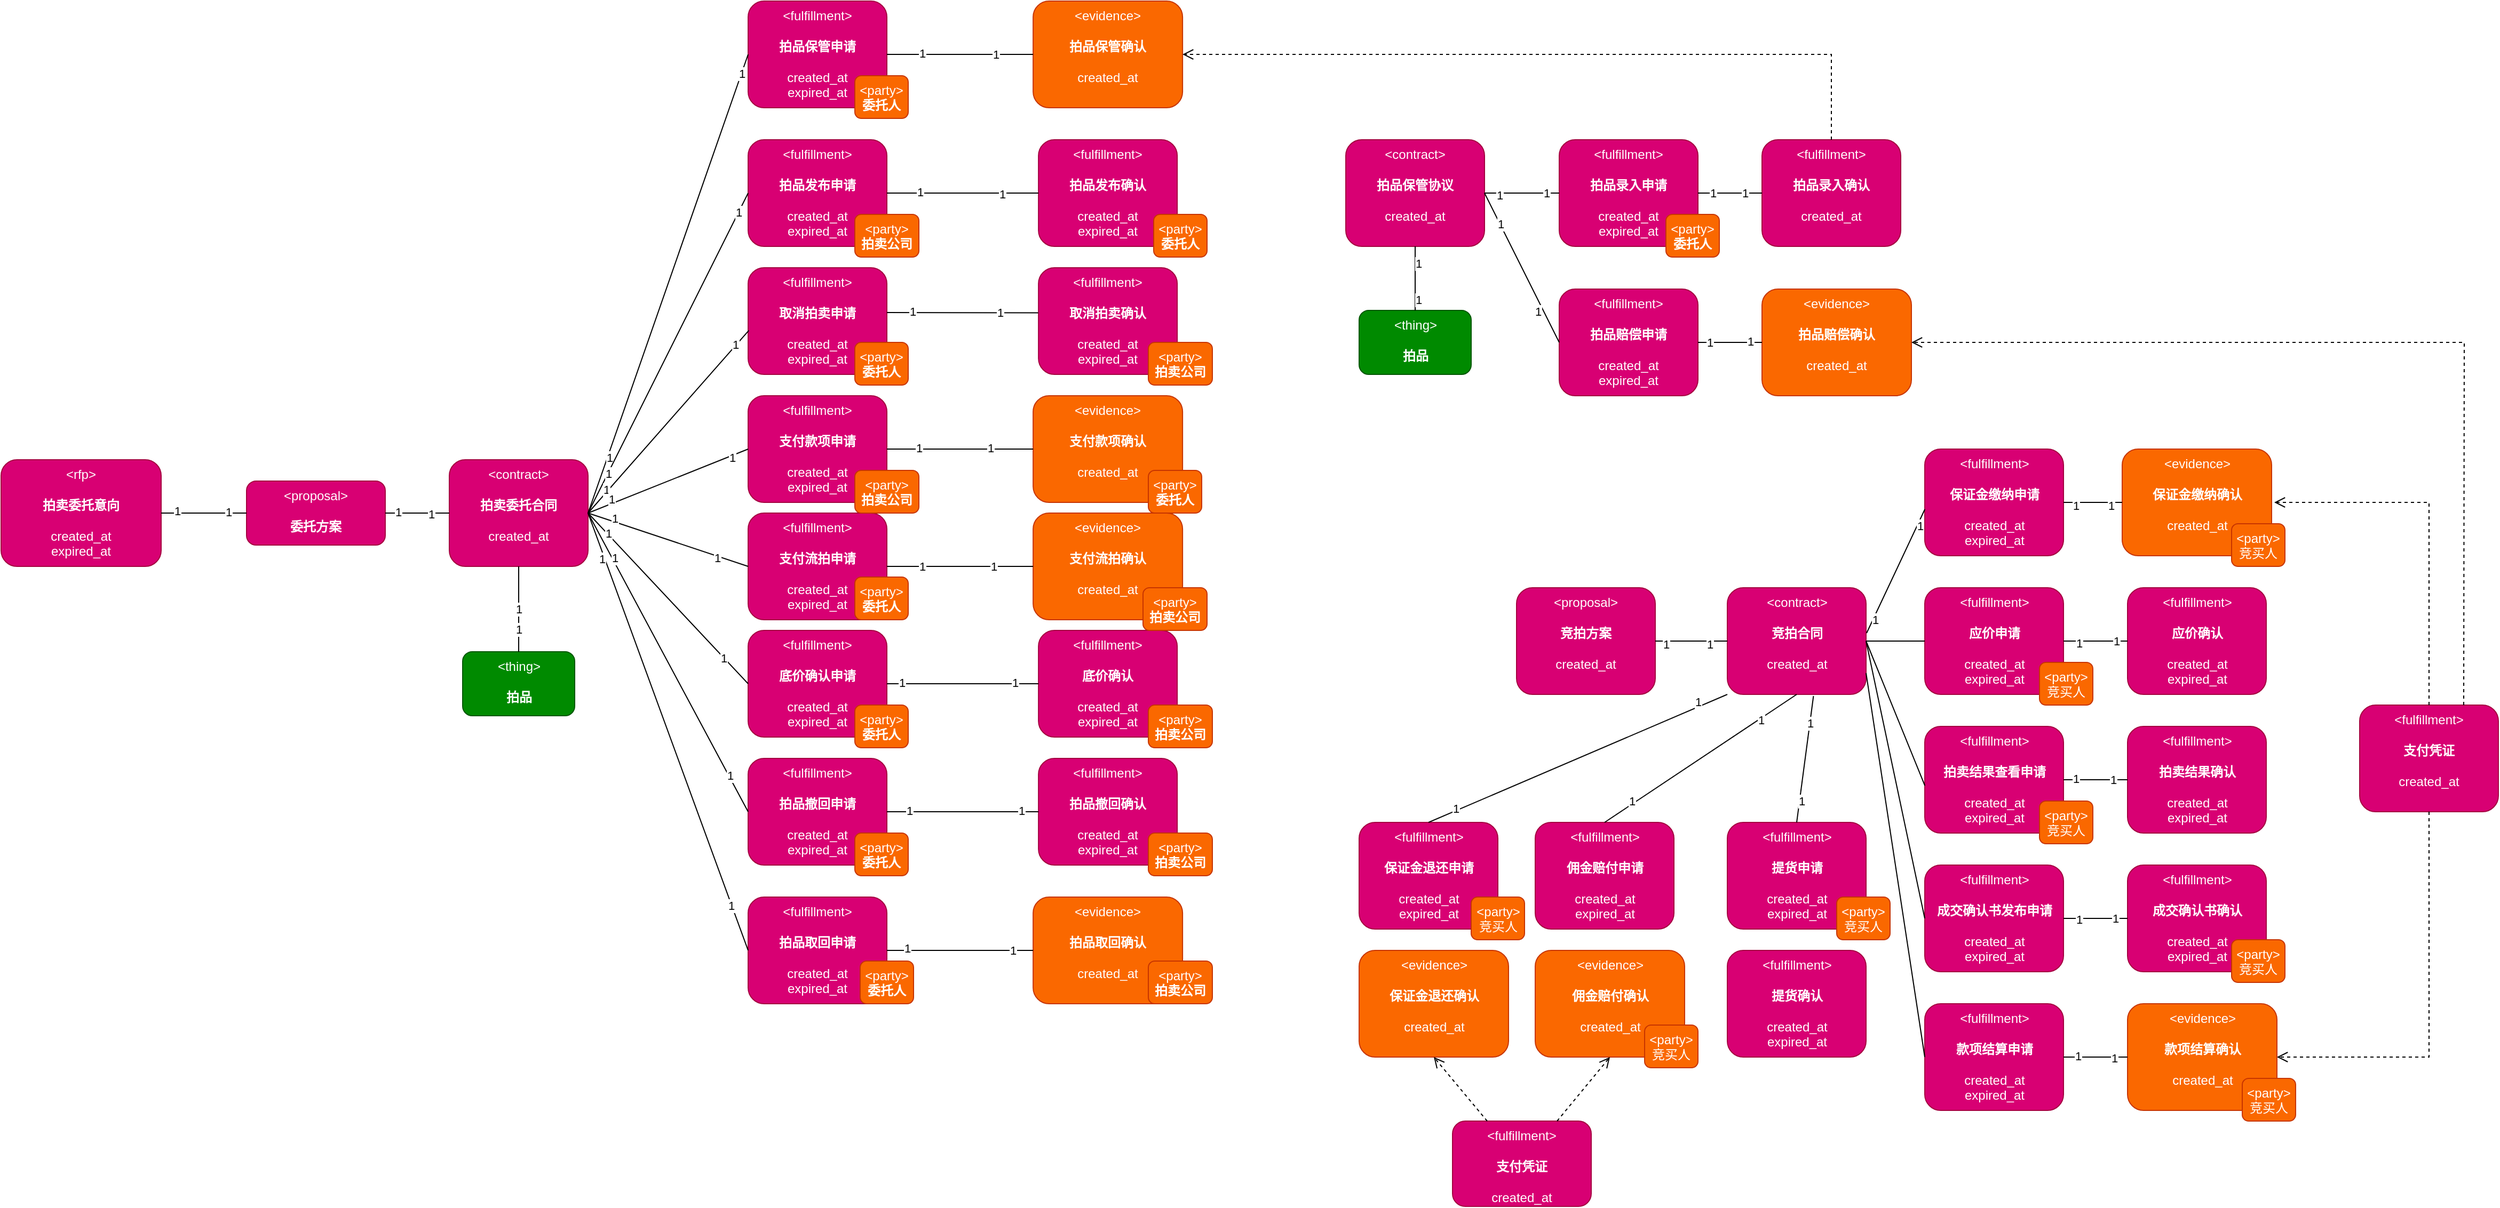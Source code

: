 <mxfile version="18.0.2" type="github">
  <diagram id="GlNRfqU0NGuZ9YdK1LBT" name="Page-1">
    <mxGraphModel dx="3734" dy="1687" grid="1" gridSize="10" guides="1" tooltips="1" connect="1" arrows="1" fold="1" page="1" pageScale="1" pageWidth="850" pageHeight="1100" math="0" shadow="0">
      <root>
        <mxCell id="0" />
        <mxCell id="1" parent="0" />
        <mxCell id="wOLwn53-0b_6r-H6Qc0d-4" value="&amp;lt;rfp&amp;gt;&lt;br&gt;&lt;br&gt;&lt;b&gt;拍卖委托意向&lt;br&gt;&lt;br&gt;&lt;/b&gt;created_at&lt;br&gt;expired_at" style="rounded=1;whiteSpace=wrap;html=1;verticalAlign=top;fillColor=#d80073;strokeColor=#A50040;fontColor=#ffffff;" vertex="1" parent="1">
          <mxGeometry x="-160" y="500" width="150" height="100" as="geometry" />
        </mxCell>
        <mxCell id="wOLwn53-0b_6r-H6Qc0d-6" value="&amp;lt;proposal&amp;gt;&lt;br&gt;&lt;b&gt;&lt;br&gt;委托方案&lt;br&gt;&lt;/b&gt;&lt;br&gt;created_at" style="rounded=1;whiteSpace=wrap;html=1;verticalAlign=top;fillColor=#d80073;strokeColor=#A50040;fontColor=#ffffff;" vertex="1" parent="1">
          <mxGeometry x="70" y="520" width="130" height="60" as="geometry" />
        </mxCell>
        <mxCell id="wOLwn53-0b_6r-H6Qc0d-7" value="" style="endArrow=none;html=1;rounded=0;entryX=0;entryY=0.5;entryDx=0;entryDy=0;exitX=1;exitY=0.5;exitDx=0;exitDy=0;" edge="1" parent="1" source="wOLwn53-0b_6r-H6Qc0d-4" target="wOLwn53-0b_6r-H6Qc0d-6">
          <mxGeometry width="50" height="50" relative="1" as="geometry">
            <mxPoint x="-10" y="610" as="sourcePoint" />
            <mxPoint x="40" y="560" as="targetPoint" />
          </mxGeometry>
        </mxCell>
        <mxCell id="wOLwn53-0b_6r-H6Qc0d-50" value="1" style="edgeLabel;html=1;align=center;verticalAlign=middle;resizable=0;points=[];" vertex="1" connectable="0" parent="wOLwn53-0b_6r-H6Qc0d-7">
          <mxGeometry x="-0.602" y="2" relative="1" as="geometry">
            <mxPoint x="-1" as="offset" />
          </mxGeometry>
        </mxCell>
        <mxCell id="wOLwn53-0b_6r-H6Qc0d-51" value="1" style="edgeLabel;html=1;align=center;verticalAlign=middle;resizable=0;points=[];" vertex="1" connectable="0" parent="wOLwn53-0b_6r-H6Qc0d-7">
          <mxGeometry x="0.604" y="1" relative="1" as="geometry">
            <mxPoint x="-1" as="offset" />
          </mxGeometry>
        </mxCell>
        <mxCell id="wOLwn53-0b_6r-H6Qc0d-9" value="&amp;lt;contract&amp;gt;&lt;br&gt;&lt;b&gt;&lt;br&gt;拍卖委托合同&lt;br&gt;&lt;/b&gt;&lt;br&gt;created_at" style="rounded=1;whiteSpace=wrap;html=1;verticalAlign=top;fillColor=#d80073;strokeColor=#A50040;fontColor=#ffffff;" vertex="1" parent="1">
          <mxGeometry x="260" y="500" width="130" height="100" as="geometry" />
        </mxCell>
        <mxCell id="wOLwn53-0b_6r-H6Qc0d-10" value="" style="endArrow=none;html=1;rounded=0;entryX=0;entryY=0.5;entryDx=0;entryDy=0;exitX=1;exitY=0.5;exitDx=0;exitDy=0;" edge="1" parent="1" source="wOLwn53-0b_6r-H6Qc0d-6" target="wOLwn53-0b_6r-H6Qc0d-9">
          <mxGeometry width="50" height="50" relative="1" as="geometry">
            <mxPoint x="-10" y="610" as="sourcePoint" />
            <mxPoint x="40" y="560" as="targetPoint" />
          </mxGeometry>
        </mxCell>
        <mxCell id="wOLwn53-0b_6r-H6Qc0d-53" value="1" style="edgeLabel;html=1;align=center;verticalAlign=middle;resizable=0;points=[];" vertex="1" connectable="0" parent="wOLwn53-0b_6r-H6Qc0d-10">
          <mxGeometry x="-0.586" y="1" relative="1" as="geometry">
            <mxPoint x="-1" as="offset" />
          </mxGeometry>
        </mxCell>
        <mxCell id="wOLwn53-0b_6r-H6Qc0d-54" value="1" style="edgeLabel;html=1;align=center;verticalAlign=middle;resizable=0;points=[];" vertex="1" connectable="0" parent="wOLwn53-0b_6r-H6Qc0d-10">
          <mxGeometry x="0.472" y="-1" relative="1" as="geometry">
            <mxPoint x="-1" as="offset" />
          </mxGeometry>
        </mxCell>
        <mxCell id="wOLwn53-0b_6r-H6Qc0d-11" value="&amp;lt;fulfillment&amp;gt;&lt;br&gt;&lt;b&gt;&lt;br&gt;拍品保管申请&lt;br&gt;&lt;/b&gt;&lt;br&gt;created_at&lt;br&gt;expired_at" style="rounded=1;whiteSpace=wrap;html=1;verticalAlign=top;fillColor=#d80073;strokeColor=#A50040;fontColor=#ffffff;" vertex="1" parent="1">
          <mxGeometry x="540" y="70" width="130" height="100" as="geometry" />
        </mxCell>
        <mxCell id="wOLwn53-0b_6r-H6Qc0d-13" value="&amp;lt;evidence&amp;gt;&lt;br&gt;&lt;br&gt;&lt;b&gt;拍品保管确认&lt;/b&gt;&lt;br&gt;&lt;br&gt;created_at" style="rounded=1;whiteSpace=wrap;html=1;verticalAlign=top;fillColor=#fa6800;strokeColor=#C73500;fontColor=#ffffff;" vertex="1" parent="1">
          <mxGeometry x="807.06" y="70" width="140" height="100" as="geometry" />
        </mxCell>
        <mxCell id="wOLwn53-0b_6r-H6Qc0d-14" value="&amp;lt;fulfillment&amp;gt;&lt;br&gt;&lt;b&gt;&lt;br&gt;拍品发布申请&lt;br&gt;&lt;/b&gt;&lt;br&gt;created_at&lt;br&gt;expired_at" style="rounded=1;whiteSpace=wrap;html=1;verticalAlign=top;fillColor=#d80073;strokeColor=#A50040;fontColor=#ffffff;" vertex="1" parent="1">
          <mxGeometry x="540" y="200" width="130" height="100" as="geometry" />
        </mxCell>
        <mxCell id="wOLwn53-0b_6r-H6Qc0d-15" value="&amp;lt;fulfillment&amp;gt;&lt;br&gt;&lt;b&gt;&lt;br&gt;拍品发布确认&lt;br&gt;&lt;/b&gt;&lt;br&gt;created_at&lt;br&gt;expired_at" style="rounded=1;whiteSpace=wrap;html=1;verticalAlign=top;fillColor=#d80073;strokeColor=#A50040;fontColor=#ffffff;" vertex="1" parent="1">
          <mxGeometry x="812.06" y="200" width="130" height="100" as="geometry" />
        </mxCell>
        <mxCell id="wOLwn53-0b_6r-H6Qc0d-16" value="&amp;lt;fulfillment&amp;gt;&lt;br&gt;&lt;b&gt;&lt;br&gt;取消拍卖申请&lt;br&gt;&lt;/b&gt;&lt;br&gt;created_at&lt;br&gt;expired_at" style="rounded=1;whiteSpace=wrap;html=1;verticalAlign=top;fillColor=#d80073;strokeColor=#A50040;fontColor=#ffffff;" vertex="1" parent="1">
          <mxGeometry x="540" y="320" width="130" height="100" as="geometry" />
        </mxCell>
        <mxCell id="wOLwn53-0b_6r-H6Qc0d-17" value="&amp;lt;fulfillment&amp;gt;&lt;br&gt;&lt;b&gt;&lt;br&gt;取消拍卖确认&lt;br&gt;&lt;/b&gt;&lt;br&gt;created_at&lt;br&gt;expired_at" style="rounded=1;whiteSpace=wrap;html=1;verticalAlign=top;fillColor=#d80073;strokeColor=#A50040;fontColor=#ffffff;" vertex="1" parent="1">
          <mxGeometry x="812.06" y="320" width="130" height="100" as="geometry" />
        </mxCell>
        <mxCell id="wOLwn53-0b_6r-H6Qc0d-18" value="&amp;lt;fulfillment&amp;gt;&lt;br&gt;&lt;b&gt;&lt;br&gt;支付款项申请&lt;br&gt;&lt;/b&gt;&lt;br&gt;created_at&lt;br&gt;expired_at" style="rounded=1;whiteSpace=wrap;html=1;verticalAlign=top;fillColor=#d80073;strokeColor=#A50040;fontColor=#ffffff;" vertex="1" parent="1">
          <mxGeometry x="540" y="440" width="130" height="100" as="geometry" />
        </mxCell>
        <mxCell id="wOLwn53-0b_6r-H6Qc0d-20" value="&amp;lt;evidence&amp;gt;&lt;br&gt;&lt;br&gt;&lt;b&gt;支付款项确认&lt;/b&gt;&lt;br&gt;&lt;br&gt;created_at" style="rounded=1;whiteSpace=wrap;html=1;verticalAlign=top;fillColor=#fa6800;strokeColor=#C73500;fontColor=#ffffff;" vertex="1" parent="1">
          <mxGeometry x="807.06" y="440" width="140" height="100" as="geometry" />
        </mxCell>
        <mxCell id="wOLwn53-0b_6r-H6Qc0d-21" value="&amp;lt;fulfillment&amp;gt;&lt;br&gt;&lt;b&gt;&lt;br&gt;支付流拍申请&lt;br&gt;&lt;/b&gt;&lt;br&gt;created_at&lt;br&gt;expired_at" style="rounded=1;whiteSpace=wrap;html=1;verticalAlign=top;fillColor=#d80073;strokeColor=#A50040;fontColor=#ffffff;" vertex="1" parent="1">
          <mxGeometry x="540" y="550" width="130" height="100" as="geometry" />
        </mxCell>
        <mxCell id="wOLwn53-0b_6r-H6Qc0d-22" value="&amp;lt;evidence&amp;gt;&lt;br&gt;&lt;br&gt;&lt;b&gt;支付流拍确认&lt;/b&gt;&lt;br&gt;&lt;br&gt;created_at" style="rounded=1;whiteSpace=wrap;html=1;verticalAlign=top;fillColor=#fa6800;strokeColor=#C73500;fontColor=#ffffff;" vertex="1" parent="1">
          <mxGeometry x="807.06" y="550" width="140" height="100" as="geometry" />
        </mxCell>
        <mxCell id="wOLwn53-0b_6r-H6Qc0d-23" value="&amp;lt;fulfillment&amp;gt;&lt;br&gt;&lt;b&gt;&lt;br&gt;底价确认申请&lt;br&gt;&lt;/b&gt;&lt;br&gt;created_at&lt;br&gt;expired_at" style="rounded=1;whiteSpace=wrap;html=1;verticalAlign=top;fillColor=#d80073;strokeColor=#A50040;fontColor=#ffffff;" vertex="1" parent="1">
          <mxGeometry x="540" y="660" width="130" height="100" as="geometry" />
        </mxCell>
        <mxCell id="wOLwn53-0b_6r-H6Qc0d-24" value="&amp;lt;fulfillment&amp;gt;&lt;br&gt;&lt;b&gt;&lt;br&gt;底价确认&lt;br&gt;&lt;/b&gt;&lt;br&gt;created_at&lt;br&gt;expired_at" style="rounded=1;whiteSpace=wrap;html=1;verticalAlign=top;fillColor=#d80073;strokeColor=#A50040;fontColor=#ffffff;" vertex="1" parent="1">
          <mxGeometry x="812.06" y="660" width="130" height="100" as="geometry" />
        </mxCell>
        <mxCell id="wOLwn53-0b_6r-H6Qc0d-25" value="&amp;lt;fulfillment&amp;gt;&lt;br&gt;&lt;b&gt;&lt;br&gt;拍品撤回申请&lt;br&gt;&lt;/b&gt;&lt;br&gt;created_at&lt;br&gt;expired_at" style="rounded=1;whiteSpace=wrap;html=1;verticalAlign=top;fillColor=#d80073;strokeColor=#A50040;fontColor=#ffffff;" vertex="1" parent="1">
          <mxGeometry x="540" y="780" width="130" height="100" as="geometry" />
        </mxCell>
        <mxCell id="wOLwn53-0b_6r-H6Qc0d-26" value="&amp;lt;fulfillment&amp;gt;&lt;br&gt;&lt;b&gt;&lt;br&gt;拍品撤回确认&lt;br&gt;&lt;/b&gt;&lt;br&gt;created_at&lt;br&gt;expired_at" style="rounded=1;whiteSpace=wrap;html=1;verticalAlign=top;fillColor=#d80073;strokeColor=#A50040;fontColor=#ffffff;" vertex="1" parent="1">
          <mxGeometry x="812.06" y="780" width="130" height="100" as="geometry" />
        </mxCell>
        <mxCell id="wOLwn53-0b_6r-H6Qc0d-27" value="&amp;lt;fulfillment&amp;gt;&lt;br&gt;&lt;b&gt;&lt;br&gt;拍品取回申请&lt;br&gt;&lt;/b&gt;&lt;br&gt;created_at&lt;br&gt;expired_at" style="rounded=1;whiteSpace=wrap;html=1;verticalAlign=top;fillColor=#d80073;strokeColor=#A50040;fontColor=#ffffff;" vertex="1" parent="1">
          <mxGeometry x="540" y="910" width="130" height="100" as="geometry" />
        </mxCell>
        <mxCell id="wOLwn53-0b_6r-H6Qc0d-28" value="&amp;lt;evidence&amp;gt;&lt;br&gt;&lt;br&gt;&lt;b&gt;拍品取回确认&lt;/b&gt;&lt;br&gt;&lt;br&gt;created_at" style="rounded=1;whiteSpace=wrap;html=1;verticalAlign=top;fillColor=#fa6800;strokeColor=#C73500;fontColor=#ffffff;" vertex="1" parent="1">
          <mxGeometry x="807.06" y="910" width="140" height="100" as="geometry" />
        </mxCell>
        <mxCell id="wOLwn53-0b_6r-H6Qc0d-34" value="" style="endArrow=none;html=1;rounded=0;entryX=0;entryY=0.5;entryDx=0;entryDy=0;exitX=1;exitY=0.5;exitDx=0;exitDy=0;" edge="1" parent="1" source="wOLwn53-0b_6r-H6Qc0d-9" target="wOLwn53-0b_6r-H6Qc0d-11">
          <mxGeometry width="50" height="50" relative="1" as="geometry">
            <mxPoint x="510" y="350" as="sourcePoint" />
            <mxPoint x="560" y="300" as="targetPoint" />
          </mxGeometry>
        </mxCell>
        <mxCell id="wOLwn53-0b_6r-H6Qc0d-47" value="1" style="edgeLabel;html=1;align=center;verticalAlign=middle;resizable=0;points=[];" vertex="1" connectable="0" parent="wOLwn53-0b_6r-H6Qc0d-34">
          <mxGeometry x="-0.749" y="-1" relative="1" as="geometry">
            <mxPoint y="1" as="offset" />
          </mxGeometry>
        </mxCell>
        <mxCell id="wOLwn53-0b_6r-H6Qc0d-55" value="1" style="edgeLabel;html=1;align=center;verticalAlign=middle;resizable=0;points=[];" vertex="1" connectable="0" parent="wOLwn53-0b_6r-H6Qc0d-34">
          <mxGeometry x="0.918" relative="1" as="geometry">
            <mxPoint as="offset" />
          </mxGeometry>
        </mxCell>
        <mxCell id="wOLwn53-0b_6r-H6Qc0d-35" value="" style="endArrow=none;html=1;rounded=0;" edge="1" parent="1">
          <mxGeometry width="50" height="50" relative="1" as="geometry">
            <mxPoint x="390" y="550" as="sourcePoint" />
            <mxPoint x="540" y="250" as="targetPoint" />
          </mxGeometry>
        </mxCell>
        <mxCell id="wOLwn53-0b_6r-H6Qc0d-48" value="1" style="edgeLabel;html=1;align=center;verticalAlign=middle;resizable=0;points=[];" vertex="1" connectable="0" parent="wOLwn53-0b_6r-H6Qc0d-35">
          <mxGeometry x="-0.752" relative="1" as="geometry">
            <mxPoint as="offset" />
          </mxGeometry>
        </mxCell>
        <mxCell id="wOLwn53-0b_6r-H6Qc0d-56" value="1" style="edgeLabel;html=1;align=center;verticalAlign=middle;resizable=0;points=[];" vertex="1" connectable="0" parent="wOLwn53-0b_6r-H6Qc0d-35">
          <mxGeometry x="0.88" relative="1" as="geometry">
            <mxPoint as="offset" />
          </mxGeometry>
        </mxCell>
        <mxCell id="wOLwn53-0b_6r-H6Qc0d-36" value="" style="endArrow=none;html=1;rounded=0;entryX=0.005;entryY=0.588;entryDx=0;entryDy=0;entryPerimeter=0;" edge="1" parent="1" target="wOLwn53-0b_6r-H6Qc0d-16">
          <mxGeometry width="50" height="50" relative="1" as="geometry">
            <mxPoint x="390" y="550" as="sourcePoint" />
            <mxPoint x="480" y="430" as="targetPoint" />
          </mxGeometry>
        </mxCell>
        <mxCell id="wOLwn53-0b_6r-H6Qc0d-42" value="1" style="edgeLabel;html=1;align=center;verticalAlign=middle;resizable=0;points=[];" vertex="1" connectable="0" parent="wOLwn53-0b_6r-H6Qc0d-36">
          <mxGeometry x="-0.76" y="2" relative="1" as="geometry">
            <mxPoint as="offset" />
          </mxGeometry>
        </mxCell>
        <mxCell id="wOLwn53-0b_6r-H6Qc0d-57" value="1" style="edgeLabel;html=1;align=center;verticalAlign=middle;resizable=0;points=[];" vertex="1" connectable="0" parent="wOLwn53-0b_6r-H6Qc0d-36">
          <mxGeometry x="0.84" y="1" relative="1" as="geometry">
            <mxPoint as="offset" />
          </mxGeometry>
        </mxCell>
        <mxCell id="wOLwn53-0b_6r-H6Qc0d-37" value="" style="endArrow=none;html=1;rounded=0;entryX=0;entryY=0.5;entryDx=0;entryDy=0;exitX=1;exitY=0.5;exitDx=0;exitDy=0;" edge="1" parent="1" source="wOLwn53-0b_6r-H6Qc0d-9" target="wOLwn53-0b_6r-H6Qc0d-18">
          <mxGeometry width="50" height="50" relative="1" as="geometry">
            <mxPoint x="430" y="480" as="sourcePoint" />
            <mxPoint x="480" y="430" as="targetPoint" />
          </mxGeometry>
        </mxCell>
        <mxCell id="wOLwn53-0b_6r-H6Qc0d-43" value="1" style="edgeLabel;html=1;align=center;verticalAlign=middle;resizable=0;points=[];" vertex="1" connectable="0" parent="wOLwn53-0b_6r-H6Qc0d-37">
          <mxGeometry x="-0.699" y="4" relative="1" as="geometry">
            <mxPoint as="offset" />
          </mxGeometry>
        </mxCell>
        <mxCell id="wOLwn53-0b_6r-H6Qc0d-58" value="1" style="edgeLabel;html=1;align=center;verticalAlign=middle;resizable=0;points=[];" vertex="1" connectable="0" parent="wOLwn53-0b_6r-H6Qc0d-37">
          <mxGeometry x="0.783" y="-1" relative="1" as="geometry">
            <mxPoint x="1" as="offset" />
          </mxGeometry>
        </mxCell>
        <mxCell id="wOLwn53-0b_6r-H6Qc0d-38" value="" style="endArrow=none;html=1;rounded=0;entryX=0;entryY=0.5;entryDx=0;entryDy=0;" edge="1" parent="1" target="wOLwn53-0b_6r-H6Qc0d-21">
          <mxGeometry width="50" height="50" relative="1" as="geometry">
            <mxPoint x="390" y="550" as="sourcePoint" />
            <mxPoint x="480" y="430" as="targetPoint" />
          </mxGeometry>
        </mxCell>
        <mxCell id="wOLwn53-0b_6r-H6Qc0d-44" value="1" style="edgeLabel;html=1;align=center;verticalAlign=middle;resizable=0;points=[];" vertex="1" connectable="0" parent="wOLwn53-0b_6r-H6Qc0d-38">
          <mxGeometry x="-0.682" y="3" relative="1" as="geometry">
            <mxPoint as="offset" />
          </mxGeometry>
        </mxCell>
        <mxCell id="wOLwn53-0b_6r-H6Qc0d-59" value="1" style="edgeLabel;html=1;align=center;verticalAlign=middle;resizable=0;points=[];" vertex="1" connectable="0" parent="wOLwn53-0b_6r-H6Qc0d-38">
          <mxGeometry x="0.622" y="-1" relative="1" as="geometry">
            <mxPoint as="offset" />
          </mxGeometry>
        </mxCell>
        <mxCell id="wOLwn53-0b_6r-H6Qc0d-39" value="" style="endArrow=none;html=1;rounded=0;entryX=0;entryY=0.5;entryDx=0;entryDy=0;" edge="1" parent="1" target="wOLwn53-0b_6r-H6Qc0d-23">
          <mxGeometry width="50" height="50" relative="1" as="geometry">
            <mxPoint x="390" y="550" as="sourcePoint" />
            <mxPoint x="530" y="710" as="targetPoint" />
          </mxGeometry>
        </mxCell>
        <mxCell id="wOLwn53-0b_6r-H6Qc0d-45" value="1" style="edgeLabel;html=1;align=center;verticalAlign=middle;resizable=0;points=[];" vertex="1" connectable="0" parent="wOLwn53-0b_6r-H6Qc0d-39">
          <mxGeometry x="-0.761" y="1" relative="1" as="geometry">
            <mxPoint as="offset" />
          </mxGeometry>
        </mxCell>
        <mxCell id="wOLwn53-0b_6r-H6Qc0d-60" value="1" style="edgeLabel;html=1;align=center;verticalAlign=middle;resizable=0;points=[];" vertex="1" connectable="0" parent="wOLwn53-0b_6r-H6Qc0d-39">
          <mxGeometry x="0.696" relative="1" as="geometry">
            <mxPoint as="offset" />
          </mxGeometry>
        </mxCell>
        <mxCell id="wOLwn53-0b_6r-H6Qc0d-40" value="" style="endArrow=none;html=1;rounded=0;entryX=0;entryY=0.5;entryDx=0;entryDy=0;" edge="1" parent="1" target="wOLwn53-0b_6r-H6Qc0d-25">
          <mxGeometry width="50" height="50" relative="1" as="geometry">
            <mxPoint x="390" y="550" as="sourcePoint" />
            <mxPoint x="480" y="430" as="targetPoint" />
          </mxGeometry>
        </mxCell>
        <mxCell id="wOLwn53-0b_6r-H6Qc0d-49" value="1" style="edgeLabel;html=1;align=center;verticalAlign=middle;resizable=0;points=[];" vertex="1" connectable="0" parent="wOLwn53-0b_6r-H6Qc0d-40">
          <mxGeometry x="-0.695" y="2" relative="1" as="geometry">
            <mxPoint as="offset" />
          </mxGeometry>
        </mxCell>
        <mxCell id="wOLwn53-0b_6r-H6Qc0d-61" value="1" style="edgeLabel;html=1;align=center;verticalAlign=middle;resizable=0;points=[];" vertex="1" connectable="0" parent="wOLwn53-0b_6r-H6Qc0d-40">
          <mxGeometry x="0.756" y="1" relative="1" as="geometry">
            <mxPoint as="offset" />
          </mxGeometry>
        </mxCell>
        <mxCell id="wOLwn53-0b_6r-H6Qc0d-41" value="" style="endArrow=none;html=1;rounded=0;entryX=0;entryY=0.5;entryDx=0;entryDy=0;" edge="1" parent="1" target="wOLwn53-0b_6r-H6Qc0d-27">
          <mxGeometry width="50" height="50" relative="1" as="geometry">
            <mxPoint x="390" y="550" as="sourcePoint" />
            <mxPoint x="480" y="610" as="targetPoint" />
          </mxGeometry>
        </mxCell>
        <mxCell id="wOLwn53-0b_6r-H6Qc0d-46" value="1" style="edgeLabel;html=1;align=center;verticalAlign=middle;resizable=0;points=[];" vertex="1" connectable="0" parent="wOLwn53-0b_6r-H6Qc0d-41">
          <mxGeometry x="-0.795" y="-3" relative="1" as="geometry">
            <mxPoint as="offset" />
          </mxGeometry>
        </mxCell>
        <mxCell id="wOLwn53-0b_6r-H6Qc0d-62" value="1" style="edgeLabel;html=1;align=center;verticalAlign=middle;resizable=0;points=[];" vertex="1" connectable="0" parent="wOLwn53-0b_6r-H6Qc0d-41">
          <mxGeometry x="0.791" y="-1" relative="1" as="geometry">
            <mxPoint as="offset" />
          </mxGeometry>
        </mxCell>
        <mxCell id="wOLwn53-0b_6r-H6Qc0d-63" value="" style="endArrow=none;html=1;rounded=0;entryX=0;entryY=0.5;entryDx=0;entryDy=0;exitX=1;exitY=0.5;exitDx=0;exitDy=0;" edge="1" parent="1" source="wOLwn53-0b_6r-H6Qc0d-18" target="wOLwn53-0b_6r-H6Qc0d-20">
          <mxGeometry width="50" height="50" relative="1" as="geometry">
            <mxPoint x="650" y="520" as="sourcePoint" />
            <mxPoint x="700" y="470" as="targetPoint" />
          </mxGeometry>
        </mxCell>
        <mxCell id="wOLwn53-0b_6r-H6Qc0d-65" value="1" style="edgeLabel;html=1;align=center;verticalAlign=middle;resizable=0;points=[];" vertex="1" connectable="0" parent="wOLwn53-0b_6r-H6Qc0d-63">
          <mxGeometry x="0.414" y="1" relative="1" as="geometry">
            <mxPoint as="offset" />
          </mxGeometry>
        </mxCell>
        <mxCell id="wOLwn53-0b_6r-H6Qc0d-66" value="1" style="edgeLabel;html=1;align=center;verticalAlign=middle;resizable=0;points=[];" vertex="1" connectable="0" parent="wOLwn53-0b_6r-H6Qc0d-63">
          <mxGeometry x="-0.567" y="1" relative="1" as="geometry">
            <mxPoint as="offset" />
          </mxGeometry>
        </mxCell>
        <mxCell id="wOLwn53-0b_6r-H6Qc0d-67" value="" style="endArrow=none;html=1;rounded=0;entryX=-0.002;entryY=0.423;entryDx=0;entryDy=0;entryPerimeter=0;" edge="1" parent="1" target="wOLwn53-0b_6r-H6Qc0d-17">
          <mxGeometry width="50" height="50" relative="1" as="geometry">
            <mxPoint x="670" y="362" as="sourcePoint" />
            <mxPoint x="700" y="470" as="targetPoint" />
          </mxGeometry>
        </mxCell>
        <mxCell id="wOLwn53-0b_6r-H6Qc0d-68" value="1" style="edgeLabel;html=1;align=center;verticalAlign=middle;resizable=0;points=[];" vertex="1" connectable="0" parent="wOLwn53-0b_6r-H6Qc0d-67">
          <mxGeometry x="-0.671" y="1" relative="1" as="geometry">
            <mxPoint as="offset" />
          </mxGeometry>
        </mxCell>
        <mxCell id="wOLwn53-0b_6r-H6Qc0d-69" value="1" style="edgeLabel;html=1;align=center;verticalAlign=middle;resizable=0;points=[];" vertex="1" connectable="0" parent="wOLwn53-0b_6r-H6Qc0d-67">
          <mxGeometry x="0.492" relative="1" as="geometry">
            <mxPoint as="offset" />
          </mxGeometry>
        </mxCell>
        <mxCell id="wOLwn53-0b_6r-H6Qc0d-73" value="" style="endArrow=none;html=1;rounded=0;exitX=1;exitY=0.5;exitDx=0;exitDy=0;entryX=0;entryY=0.5;entryDx=0;entryDy=0;" edge="1" parent="1" source="wOLwn53-0b_6r-H6Qc0d-21" target="wOLwn53-0b_6r-H6Qc0d-22">
          <mxGeometry width="50" height="50" relative="1" as="geometry">
            <mxPoint x="650" y="520" as="sourcePoint" />
            <mxPoint x="700" y="470" as="targetPoint" />
          </mxGeometry>
        </mxCell>
        <mxCell id="wOLwn53-0b_6r-H6Qc0d-75" value="1" style="edgeLabel;html=1;align=center;verticalAlign=middle;resizable=0;points=[];" vertex="1" connectable="0" parent="wOLwn53-0b_6r-H6Qc0d-73">
          <mxGeometry x="-0.527" relative="1" as="geometry">
            <mxPoint as="offset" />
          </mxGeometry>
        </mxCell>
        <mxCell id="wOLwn53-0b_6r-H6Qc0d-76" value="1" style="edgeLabel;html=1;align=center;verticalAlign=middle;resizable=0;points=[];" vertex="1" connectable="0" parent="wOLwn53-0b_6r-H6Qc0d-73">
          <mxGeometry x="0.453" relative="1" as="geometry">
            <mxPoint as="offset" />
          </mxGeometry>
        </mxCell>
        <mxCell id="wOLwn53-0b_6r-H6Qc0d-74" value="" style="endArrow=none;html=1;rounded=0;entryX=0;entryY=0.5;entryDx=0;entryDy=0;exitX=1;exitY=0.5;exitDx=0;exitDy=0;" edge="1" parent="1" source="wOLwn53-0b_6r-H6Qc0d-14" target="wOLwn53-0b_6r-H6Qc0d-15">
          <mxGeometry width="50" height="50" relative="1" as="geometry">
            <mxPoint x="650" y="520" as="sourcePoint" />
            <mxPoint x="700" y="470" as="targetPoint" />
          </mxGeometry>
        </mxCell>
        <mxCell id="wOLwn53-0b_6r-H6Qc0d-78" value="1" style="edgeLabel;html=1;align=center;verticalAlign=middle;resizable=0;points=[];" vertex="1" connectable="0" parent="wOLwn53-0b_6r-H6Qc0d-74">
          <mxGeometry x="-0.564" y="1" relative="1" as="geometry">
            <mxPoint as="offset" />
          </mxGeometry>
        </mxCell>
        <mxCell id="wOLwn53-0b_6r-H6Qc0d-80" value="1" style="edgeLabel;html=1;align=center;verticalAlign=middle;resizable=0;points=[];" vertex="1" connectable="0" parent="wOLwn53-0b_6r-H6Qc0d-74">
          <mxGeometry x="0.522" y="-1" relative="1" as="geometry">
            <mxPoint as="offset" />
          </mxGeometry>
        </mxCell>
        <mxCell id="wOLwn53-0b_6r-H6Qc0d-81" value="" style="endArrow=none;html=1;rounded=0;entryX=0;entryY=0.5;entryDx=0;entryDy=0;exitX=1;exitY=0.5;exitDx=0;exitDy=0;" edge="1" parent="1" source="wOLwn53-0b_6r-H6Qc0d-11" target="wOLwn53-0b_6r-H6Qc0d-13">
          <mxGeometry width="50" height="50" relative="1" as="geometry">
            <mxPoint x="650" y="400" as="sourcePoint" />
            <mxPoint x="700" y="350" as="targetPoint" />
          </mxGeometry>
        </mxCell>
        <mxCell id="wOLwn53-0b_6r-H6Qc0d-82" value="1" style="edgeLabel;html=1;align=center;verticalAlign=middle;resizable=0;points=[];" vertex="1" connectable="0" parent="wOLwn53-0b_6r-H6Qc0d-81">
          <mxGeometry x="-0.527" y="1" relative="1" as="geometry">
            <mxPoint as="offset" />
          </mxGeometry>
        </mxCell>
        <mxCell id="wOLwn53-0b_6r-H6Qc0d-83" value="1" style="edgeLabel;html=1;align=center;verticalAlign=middle;resizable=0;points=[];" vertex="1" connectable="0" parent="wOLwn53-0b_6r-H6Qc0d-81">
          <mxGeometry x="0.492" relative="1" as="geometry">
            <mxPoint as="offset" />
          </mxGeometry>
        </mxCell>
        <mxCell id="wOLwn53-0b_6r-H6Qc0d-84" value="" style="endArrow=none;html=1;rounded=0;entryX=0;entryY=0.5;entryDx=0;entryDy=0;exitX=1;exitY=0.5;exitDx=0;exitDy=0;" edge="1" parent="1" source="wOLwn53-0b_6r-H6Qc0d-23" target="wOLwn53-0b_6r-H6Qc0d-24">
          <mxGeometry width="50" height="50" relative="1" as="geometry">
            <mxPoint x="650" y="730" as="sourcePoint" />
            <mxPoint x="700" y="680" as="targetPoint" />
          </mxGeometry>
        </mxCell>
        <mxCell id="wOLwn53-0b_6r-H6Qc0d-85" value="1" style="edgeLabel;html=1;align=center;verticalAlign=middle;resizable=0;points=[];" vertex="1" connectable="0" parent="wOLwn53-0b_6r-H6Qc0d-84">
          <mxGeometry x="-0.8" y="1" relative="1" as="geometry">
            <mxPoint as="offset" />
          </mxGeometry>
        </mxCell>
        <mxCell id="wOLwn53-0b_6r-H6Qc0d-86" value="1" style="edgeLabel;html=1;align=center;verticalAlign=middle;resizable=0;points=[];" vertex="1" connectable="0" parent="wOLwn53-0b_6r-H6Qc0d-84">
          <mxGeometry x="0.69" y="1" relative="1" as="geometry">
            <mxPoint as="offset" />
          </mxGeometry>
        </mxCell>
        <mxCell id="wOLwn53-0b_6r-H6Qc0d-87" value="" style="endArrow=none;html=1;rounded=0;entryX=0;entryY=0.5;entryDx=0;entryDy=0;exitX=1;exitY=0.5;exitDx=0;exitDy=0;" edge="1" parent="1" source="wOLwn53-0b_6r-H6Qc0d-25" target="wOLwn53-0b_6r-H6Qc0d-26">
          <mxGeometry width="50" height="50" relative="1" as="geometry">
            <mxPoint x="650" y="710" as="sourcePoint" />
            <mxPoint x="700" y="660" as="targetPoint" />
          </mxGeometry>
        </mxCell>
        <mxCell id="wOLwn53-0b_6r-H6Qc0d-88" value="1" style="edgeLabel;html=1;align=center;verticalAlign=middle;resizable=0;points=[];" vertex="1" connectable="0" parent="wOLwn53-0b_6r-H6Qc0d-87">
          <mxGeometry x="-0.701" y="1" relative="1" as="geometry">
            <mxPoint as="offset" />
          </mxGeometry>
        </mxCell>
        <mxCell id="wOLwn53-0b_6r-H6Qc0d-90" value="1" style="edgeLabel;html=1;align=center;verticalAlign=middle;resizable=0;points=[];" vertex="1" connectable="0" parent="wOLwn53-0b_6r-H6Qc0d-87">
          <mxGeometry x="0.773" y="1" relative="1" as="geometry">
            <mxPoint as="offset" />
          </mxGeometry>
        </mxCell>
        <mxCell id="wOLwn53-0b_6r-H6Qc0d-91" value="" style="endArrow=none;html=1;rounded=0;exitX=1;exitY=0.5;exitDx=0;exitDy=0;entryX=0;entryY=0.5;entryDx=0;entryDy=0;" edge="1" parent="1" source="wOLwn53-0b_6r-H6Qc0d-27" target="wOLwn53-0b_6r-H6Qc0d-28">
          <mxGeometry width="50" height="50" relative="1" as="geometry">
            <mxPoint x="650" y="710" as="sourcePoint" />
            <mxPoint x="800" y="950" as="targetPoint" />
          </mxGeometry>
        </mxCell>
        <mxCell id="wOLwn53-0b_6r-H6Qc0d-92" value="1" style="edgeLabel;html=1;align=center;verticalAlign=middle;resizable=0;points=[];" vertex="1" connectable="0" parent="wOLwn53-0b_6r-H6Qc0d-91">
          <mxGeometry x="-0.725" y="2" relative="1" as="geometry">
            <mxPoint as="offset" />
          </mxGeometry>
        </mxCell>
        <mxCell id="wOLwn53-0b_6r-H6Qc0d-93" value="1" style="edgeLabel;html=1;align=center;verticalAlign=middle;resizable=0;points=[];" vertex="1" connectable="0" parent="wOLwn53-0b_6r-H6Qc0d-91">
          <mxGeometry x="0.718" relative="1" as="geometry">
            <mxPoint as="offset" />
          </mxGeometry>
        </mxCell>
        <mxCell id="wOLwn53-0b_6r-H6Qc0d-94" value="&amp;lt;party&amp;gt;&lt;br&gt;&lt;b&gt;委托人&lt;br&gt;&lt;/b&gt;" style="rounded=1;whiteSpace=wrap;html=1;verticalAlign=top;fillColor=#fa6800;strokeColor=#C73500;fontColor=#ffffff;" vertex="1" parent="1">
          <mxGeometry x="640" y="140" width="50" height="40" as="geometry" />
        </mxCell>
        <mxCell id="wOLwn53-0b_6r-H6Qc0d-95" value="&amp;lt;party&amp;gt;&lt;br&gt;&lt;b&gt;拍卖公司&lt;br&gt;&lt;/b&gt;" style="rounded=1;whiteSpace=wrap;html=1;verticalAlign=top;fillColor=#fa6800;strokeColor=#C73500;fontColor=#ffffff;" vertex="1" parent="1">
          <mxGeometry x="640" y="270" width="60" height="40" as="geometry" />
        </mxCell>
        <mxCell id="wOLwn53-0b_6r-H6Qc0d-96" value="&amp;lt;party&amp;gt;&lt;br&gt;&lt;b&gt;委托人&lt;br&gt;&lt;/b&gt;" style="rounded=1;whiteSpace=wrap;html=1;verticalAlign=top;fillColor=#fa6800;strokeColor=#C73500;fontColor=#ffffff;" vertex="1" parent="1">
          <mxGeometry x="920" y="270" width="50" height="40" as="geometry" />
        </mxCell>
        <mxCell id="wOLwn53-0b_6r-H6Qc0d-97" value="&amp;lt;party&amp;gt;&lt;br&gt;&lt;b&gt;委托人&lt;br&gt;&lt;/b&gt;" style="rounded=1;whiteSpace=wrap;html=1;verticalAlign=top;fillColor=#fa6800;strokeColor=#C73500;fontColor=#ffffff;" vertex="1" parent="1">
          <mxGeometry x="640" y="390" width="50" height="40" as="geometry" />
        </mxCell>
        <mxCell id="wOLwn53-0b_6r-H6Qc0d-99" value="&amp;lt;party&amp;gt;&lt;br&gt;&lt;b&gt;拍卖公司&lt;br&gt;&lt;/b&gt;" style="rounded=1;whiteSpace=wrap;html=1;verticalAlign=top;fillColor=#fa6800;strokeColor=#C73500;fontColor=#ffffff;" vertex="1" parent="1">
          <mxGeometry x="915" y="390" width="60" height="40" as="geometry" />
        </mxCell>
        <mxCell id="wOLwn53-0b_6r-H6Qc0d-100" value="&amp;lt;party&amp;gt;&lt;br&gt;&lt;b&gt;拍卖公司&lt;br&gt;&lt;/b&gt;" style="rounded=1;whiteSpace=wrap;html=1;verticalAlign=top;fillColor=#fa6800;strokeColor=#C73500;fontColor=#ffffff;" vertex="1" parent="1">
          <mxGeometry x="640" y="510" width="60" height="40" as="geometry" />
        </mxCell>
        <mxCell id="wOLwn53-0b_6r-H6Qc0d-101" value="&amp;lt;party&amp;gt;&lt;br&gt;&lt;b&gt;委托人&lt;br&gt;&lt;/b&gt;" style="rounded=1;whiteSpace=wrap;html=1;verticalAlign=top;fillColor=#fa6800;strokeColor=#C73500;fontColor=#ffffff;" vertex="1" parent="1">
          <mxGeometry x="915" y="510" width="50" height="40" as="geometry" />
        </mxCell>
        <mxCell id="wOLwn53-0b_6r-H6Qc0d-102" value="&amp;lt;party&amp;gt;&lt;br&gt;&lt;b&gt;委托人&lt;br&gt;&lt;/b&gt;" style="rounded=1;whiteSpace=wrap;html=1;verticalAlign=top;fillColor=#fa6800;strokeColor=#C73500;fontColor=#ffffff;" vertex="1" parent="1">
          <mxGeometry x="640" y="610" width="50" height="40" as="geometry" />
        </mxCell>
        <mxCell id="wOLwn53-0b_6r-H6Qc0d-103" value="&amp;lt;party&amp;gt;&lt;br&gt;&lt;b&gt;拍卖公司&lt;br&gt;&lt;/b&gt;" style="rounded=1;whiteSpace=wrap;html=1;verticalAlign=top;fillColor=#fa6800;strokeColor=#C73500;fontColor=#ffffff;" vertex="1" parent="1">
          <mxGeometry x="910" y="620" width="60" height="40" as="geometry" />
        </mxCell>
        <mxCell id="wOLwn53-0b_6r-H6Qc0d-104" value="&amp;lt;party&amp;gt;&lt;br&gt;&lt;b&gt;委托人&lt;br&gt;&lt;/b&gt;" style="rounded=1;whiteSpace=wrap;html=1;verticalAlign=top;fillColor=#fa6800;strokeColor=#C73500;fontColor=#ffffff;" vertex="1" parent="1">
          <mxGeometry x="640" y="850" width="50" height="40" as="geometry" />
        </mxCell>
        <mxCell id="wOLwn53-0b_6r-H6Qc0d-105" value="&amp;lt;party&amp;gt;&lt;br&gt;&lt;b&gt;拍卖公司&lt;br&gt;&lt;/b&gt;" style="rounded=1;whiteSpace=wrap;html=1;verticalAlign=top;fillColor=#fa6800;strokeColor=#C73500;fontColor=#ffffff;" vertex="1" parent="1">
          <mxGeometry x="915" y="850" width="60" height="40" as="geometry" />
        </mxCell>
        <mxCell id="wOLwn53-0b_6r-H6Qc0d-106" value="&amp;lt;party&amp;gt;&lt;br&gt;&lt;b&gt;委托人&lt;br&gt;&lt;/b&gt;" style="rounded=1;whiteSpace=wrap;html=1;verticalAlign=top;fillColor=#fa6800;strokeColor=#C73500;fontColor=#ffffff;" vertex="1" parent="1">
          <mxGeometry x="645" y="970" width="50" height="40" as="geometry" />
        </mxCell>
        <mxCell id="wOLwn53-0b_6r-H6Qc0d-107" value="&amp;lt;party&amp;gt;&lt;br&gt;&lt;b&gt;拍卖公司&lt;br&gt;&lt;/b&gt;" style="rounded=1;whiteSpace=wrap;html=1;verticalAlign=top;fillColor=#fa6800;strokeColor=#C73500;fontColor=#ffffff;" vertex="1" parent="1">
          <mxGeometry x="915" y="970" width="60" height="40" as="geometry" />
        </mxCell>
        <mxCell id="wOLwn53-0b_6r-H6Qc0d-108" value="&amp;lt;party&amp;gt;&lt;br&gt;&lt;b&gt;委托人&lt;br&gt;&lt;/b&gt;" style="rounded=1;whiteSpace=wrap;html=1;verticalAlign=top;fillColor=#fa6800;strokeColor=#C73500;fontColor=#ffffff;" vertex="1" parent="1">
          <mxGeometry x="640" y="730" width="50" height="40" as="geometry" />
        </mxCell>
        <mxCell id="wOLwn53-0b_6r-H6Qc0d-109" value="&amp;lt;party&amp;gt;&lt;br&gt;&lt;b&gt;拍卖公司&lt;br&gt;&lt;/b&gt;" style="rounded=1;whiteSpace=wrap;html=1;verticalAlign=top;fillColor=#fa6800;strokeColor=#C73500;fontColor=#ffffff;" vertex="1" parent="1">
          <mxGeometry x="915" y="730" width="60" height="40" as="geometry" />
        </mxCell>
        <mxCell id="wOLwn53-0b_6r-H6Qc0d-110" value="&amp;lt;contract&amp;gt;&lt;br&gt;&lt;b&gt;&lt;br&gt;拍品保管协议&lt;br&gt;&lt;/b&gt;&lt;br&gt;created_at" style="rounded=1;whiteSpace=wrap;html=1;verticalAlign=top;fillColor=#d80073;strokeColor=#A50040;fontColor=#ffffff;" vertex="1" parent="1">
          <mxGeometry x="1100" y="200" width="130" height="100" as="geometry" />
        </mxCell>
        <mxCell id="wOLwn53-0b_6r-H6Qc0d-111" value="&amp;lt;fulfillment&amp;gt;&lt;br&gt;&lt;b&gt;&lt;br&gt;拍品录入申请&lt;br&gt;&lt;/b&gt;&lt;br&gt;created_at&lt;br&gt;expired_at" style="rounded=1;whiteSpace=wrap;html=1;verticalAlign=top;fillColor=#d80073;strokeColor=#A50040;fontColor=#ffffff;" vertex="1" parent="1">
          <mxGeometry x="1300" y="200" width="130" height="100" as="geometry" />
        </mxCell>
        <mxCell id="wOLwn53-0b_6r-H6Qc0d-113" value="" style="endArrow=none;html=1;rounded=0;exitX=1;exitY=0.5;exitDx=0;exitDy=0;" edge="1" parent="1" source="wOLwn53-0b_6r-H6Qc0d-110">
          <mxGeometry width="50" height="50" relative="1" as="geometry">
            <mxPoint x="1290" y="300" as="sourcePoint" />
            <mxPoint x="1300" y="250" as="targetPoint" />
          </mxGeometry>
        </mxCell>
        <mxCell id="wOLwn53-0b_6r-H6Qc0d-114" value="1" style="edgeLabel;html=1;align=center;verticalAlign=middle;resizable=0;points=[];" vertex="1" connectable="0" parent="wOLwn53-0b_6r-H6Qc0d-113">
          <mxGeometry x="-0.607" y="-2" relative="1" as="geometry">
            <mxPoint as="offset" />
          </mxGeometry>
        </mxCell>
        <mxCell id="wOLwn53-0b_6r-H6Qc0d-115" value="1" style="edgeLabel;html=1;align=center;verticalAlign=middle;resizable=0;points=[];" vertex="1" connectable="0" parent="wOLwn53-0b_6r-H6Qc0d-113">
          <mxGeometry x="0.643" relative="1" as="geometry">
            <mxPoint as="offset" />
          </mxGeometry>
        </mxCell>
        <mxCell id="wOLwn53-0b_6r-H6Qc0d-116" value="&amp;lt;fulfillment&amp;gt;&lt;br&gt;&lt;b&gt;&lt;br&gt;拍品录入确认&lt;br&gt;&lt;/b&gt;&lt;br&gt;created_at" style="rounded=1;whiteSpace=wrap;html=1;verticalAlign=top;fillColor=#d80073;strokeColor=#A50040;fontColor=#ffffff;" vertex="1" parent="1">
          <mxGeometry x="1490" y="200" width="130" height="100" as="geometry" />
        </mxCell>
        <mxCell id="wOLwn53-0b_6r-H6Qc0d-117" value="" style="endArrow=none;html=1;rounded=0;entryX=0;entryY=0.5;entryDx=0;entryDy=0;exitX=1;exitY=0.5;exitDx=0;exitDy=0;" edge="1" parent="1" source="wOLwn53-0b_6r-H6Qc0d-111" target="wOLwn53-0b_6r-H6Qc0d-116">
          <mxGeometry width="50" height="50" relative="1" as="geometry">
            <mxPoint x="1380" y="300" as="sourcePoint" />
            <mxPoint x="1430" y="250" as="targetPoint" />
          </mxGeometry>
        </mxCell>
        <mxCell id="wOLwn53-0b_6r-H6Qc0d-119" value="1" style="edgeLabel;html=1;align=center;verticalAlign=middle;resizable=0;points=[];" vertex="1" connectable="0" parent="wOLwn53-0b_6r-H6Qc0d-117">
          <mxGeometry x="0.458" relative="1" as="geometry">
            <mxPoint as="offset" />
          </mxGeometry>
        </mxCell>
        <mxCell id="wOLwn53-0b_6r-H6Qc0d-120" value="1" style="edgeLabel;html=1;align=center;verticalAlign=middle;resizable=0;points=[];" vertex="1" connectable="0" parent="wOLwn53-0b_6r-H6Qc0d-117">
          <mxGeometry x="-0.542" relative="1" as="geometry">
            <mxPoint as="offset" />
          </mxGeometry>
        </mxCell>
        <mxCell id="wOLwn53-0b_6r-H6Qc0d-121" value="&amp;lt;fulfillment&amp;gt;&lt;br&gt;&lt;b&gt;&lt;br&gt;拍品赔偿申请&lt;br&gt;&lt;/b&gt;&lt;br&gt;created_at&lt;br&gt;expired_at" style="rounded=1;whiteSpace=wrap;html=1;verticalAlign=top;fillColor=#d80073;strokeColor=#A50040;fontColor=#ffffff;" vertex="1" parent="1">
          <mxGeometry x="1300" y="340" width="130" height="100" as="geometry" />
        </mxCell>
        <mxCell id="wOLwn53-0b_6r-H6Qc0d-123" value="&amp;lt;evidence&amp;gt;&lt;br&gt;&lt;br&gt;&lt;b&gt;拍品赔偿确认&lt;/b&gt;&lt;br&gt;&lt;br&gt;created_at" style="rounded=1;whiteSpace=wrap;html=1;verticalAlign=top;fillColor=#fa6800;strokeColor=#C73500;fontColor=#ffffff;" vertex="1" parent="1">
          <mxGeometry x="1490" y="340" width="140" height="100" as="geometry" />
        </mxCell>
        <mxCell id="wOLwn53-0b_6r-H6Qc0d-125" value="&amp;lt;thing&amp;gt;&lt;br&gt;&lt;br&gt;&lt;b&gt;拍品&lt;br&gt;&lt;/b&gt;" style="rounded=1;whiteSpace=wrap;html=1;verticalAlign=top;fillColor=#008a00;strokeColor=#005700;fontColor=#ffffff;" vertex="1" parent="1">
          <mxGeometry x="1112.5" y="360" width="105" height="60" as="geometry" />
        </mxCell>
        <mxCell id="wOLwn53-0b_6r-H6Qc0d-129" value="" style="endArrow=none;html=1;rounded=0;exitX=0.5;exitY=0;exitDx=0;exitDy=0;entryX=0.5;entryY=1;entryDx=0;entryDy=0;" edge="1" parent="1" source="wOLwn53-0b_6r-H6Qc0d-125" target="wOLwn53-0b_6r-H6Qc0d-110">
          <mxGeometry width="50" height="50" relative="1" as="geometry">
            <mxPoint x="1380" y="300" as="sourcePoint" />
            <mxPoint x="1430" y="250" as="targetPoint" />
          </mxGeometry>
        </mxCell>
        <mxCell id="wOLwn53-0b_6r-H6Qc0d-130" value="1" style="edgeLabel;html=1;align=center;verticalAlign=middle;resizable=0;points=[];" vertex="1" connectable="0" parent="wOLwn53-0b_6r-H6Qc0d-129">
          <mxGeometry x="0.46" y="-2" relative="1" as="geometry">
            <mxPoint x="1" as="offset" />
          </mxGeometry>
        </mxCell>
        <mxCell id="wOLwn53-0b_6r-H6Qc0d-132" value="1" style="edgeLabel;html=1;align=center;verticalAlign=middle;resizable=0;points=[];" vertex="1" connectable="0" parent="wOLwn53-0b_6r-H6Qc0d-129">
          <mxGeometry x="-0.661" y="-2" relative="1" as="geometry">
            <mxPoint x="1" as="offset" />
          </mxGeometry>
        </mxCell>
        <mxCell id="wOLwn53-0b_6r-H6Qc0d-134" value="&amp;lt;party&amp;gt;&lt;br&gt;&lt;b&gt;委托人&lt;br&gt;&lt;/b&gt;" style="rounded=1;whiteSpace=wrap;html=1;verticalAlign=top;fillColor=#fa6800;strokeColor=#C73500;fontColor=#ffffff;" vertex="1" parent="1">
          <mxGeometry x="1400" y="270" width="50" height="40" as="geometry" />
        </mxCell>
        <mxCell id="wOLwn53-0b_6r-H6Qc0d-137" value="" style="html=1;verticalAlign=bottom;endArrow=open;dashed=1;endSize=8;rounded=0;entryX=1;entryY=0.5;entryDx=0;entryDy=0;exitX=0.5;exitY=0;exitDx=0;exitDy=0;" edge="1" parent="1" source="wOLwn53-0b_6r-H6Qc0d-116" target="wOLwn53-0b_6r-H6Qc0d-13">
          <mxGeometry relative="1" as="geometry">
            <mxPoint x="1555" y="120" as="sourcePoint" />
            <mxPoint x="1280" y="310" as="targetPoint" />
            <Array as="points">
              <mxPoint x="1555" y="120" />
            </Array>
          </mxGeometry>
        </mxCell>
        <mxCell id="wOLwn53-0b_6r-H6Qc0d-138" value="" style="endArrow=none;html=1;rounded=0;entryX=0;entryY=0.5;entryDx=0;entryDy=0;exitX=1;exitY=0.5;exitDx=0;exitDy=0;" edge="1" parent="1" source="wOLwn53-0b_6r-H6Qc0d-110" target="wOLwn53-0b_6r-H6Qc0d-121">
          <mxGeometry width="50" height="50" relative="1" as="geometry">
            <mxPoint x="1330" y="220" as="sourcePoint" />
            <mxPoint x="1380" y="170" as="targetPoint" />
          </mxGeometry>
        </mxCell>
        <mxCell id="wOLwn53-0b_6r-H6Qc0d-139" value="1" style="edgeLabel;html=1;align=center;verticalAlign=middle;resizable=0;points=[];" vertex="1" connectable="0" parent="wOLwn53-0b_6r-H6Qc0d-138">
          <mxGeometry x="-0.588" relative="1" as="geometry">
            <mxPoint as="offset" />
          </mxGeometry>
        </mxCell>
        <mxCell id="wOLwn53-0b_6r-H6Qc0d-140" value="1" style="edgeLabel;html=1;align=center;verticalAlign=middle;resizable=0;points=[];" vertex="1" connectable="0" parent="wOLwn53-0b_6r-H6Qc0d-138">
          <mxGeometry x="0.546" y="-5" relative="1" as="geometry">
            <mxPoint as="offset" />
          </mxGeometry>
        </mxCell>
        <mxCell id="wOLwn53-0b_6r-H6Qc0d-141" value="" style="endArrow=none;html=1;rounded=0;entryX=0;entryY=0.5;entryDx=0;entryDy=0;exitX=1;exitY=0.5;exitDx=0;exitDy=0;" edge="1" parent="1" source="wOLwn53-0b_6r-H6Qc0d-121" target="wOLwn53-0b_6r-H6Qc0d-123">
          <mxGeometry width="50" height="50" relative="1" as="geometry">
            <mxPoint x="1370" y="320" as="sourcePoint" />
            <mxPoint x="1420" y="270" as="targetPoint" />
          </mxGeometry>
        </mxCell>
        <mxCell id="wOLwn53-0b_6r-H6Qc0d-143" value="1" style="edgeLabel;html=1;align=center;verticalAlign=middle;resizable=0;points=[];" vertex="1" connectable="0" parent="wOLwn53-0b_6r-H6Qc0d-141">
          <mxGeometry x="-0.64" relative="1" as="geometry">
            <mxPoint as="offset" />
          </mxGeometry>
        </mxCell>
        <mxCell id="wOLwn53-0b_6r-H6Qc0d-145" value="1" style="edgeLabel;html=1;align=center;verticalAlign=middle;resizable=0;points=[];" vertex="1" connectable="0" parent="wOLwn53-0b_6r-H6Qc0d-141">
          <mxGeometry x="0.64" y="1" relative="1" as="geometry">
            <mxPoint as="offset" />
          </mxGeometry>
        </mxCell>
        <mxCell id="wOLwn53-0b_6r-H6Qc0d-146" value="&amp;lt;proposal&amp;gt;&lt;br&gt;&lt;b&gt;&lt;br&gt;竞拍方案&lt;br&gt;&lt;/b&gt;&lt;br&gt;created_at" style="rounded=1;whiteSpace=wrap;html=1;verticalAlign=top;fillColor=#d80073;strokeColor=#A50040;fontColor=#ffffff;" vertex="1" parent="1">
          <mxGeometry x="1260" y="620" width="130" height="100" as="geometry" />
        </mxCell>
        <mxCell id="wOLwn53-0b_6r-H6Qc0d-147" value="&amp;lt;contract&amp;gt;&lt;br&gt;&lt;b&gt;&lt;br&gt;竞拍合同&lt;br&gt;&lt;/b&gt;&lt;br&gt;created_at" style="rounded=1;whiteSpace=wrap;html=1;verticalAlign=top;fillColor=#d80073;strokeColor=#A50040;fontColor=#ffffff;" vertex="1" parent="1">
          <mxGeometry x="1457.5" y="620" width="130" height="100" as="geometry" />
        </mxCell>
        <mxCell id="wOLwn53-0b_6r-H6Qc0d-148" value="&amp;lt;fulfillment&amp;gt;&lt;br&gt;&lt;b&gt;&lt;br&gt;保证金缴纳申请&lt;br&gt;&lt;/b&gt;&lt;br&gt;created_at&lt;br&gt;expired_at" style="rounded=1;whiteSpace=wrap;html=1;verticalAlign=top;fillColor=#d80073;strokeColor=#A50040;fontColor=#ffffff;" vertex="1" parent="1">
          <mxGeometry x="1642.5" y="490" width="130" height="100" as="geometry" />
        </mxCell>
        <mxCell id="wOLwn53-0b_6r-H6Qc0d-149" value="&amp;lt;evidence&amp;gt;&lt;br&gt;&lt;br&gt;&lt;b&gt;保证金缴纳确认&lt;/b&gt;&lt;br&gt;&lt;br&gt;created_at" style="rounded=1;whiteSpace=wrap;html=1;verticalAlign=top;fillColor=#fa6800;strokeColor=#C73500;fontColor=#ffffff;" vertex="1" parent="1">
          <mxGeometry x="1827.5" y="490" width="140" height="100" as="geometry" />
        </mxCell>
        <mxCell id="wOLwn53-0b_6r-H6Qc0d-150" value="&amp;lt;fulfillment&amp;gt;&lt;br&gt;&lt;b&gt;&lt;br&gt;应价申请&lt;br&gt;&lt;/b&gt;&lt;br&gt;created_at&lt;br&gt;expired_at" style="rounded=1;whiteSpace=wrap;html=1;verticalAlign=top;fillColor=#d80073;strokeColor=#A50040;fontColor=#ffffff;" vertex="1" parent="1">
          <mxGeometry x="1642.5" y="620" width="130" height="100" as="geometry" />
        </mxCell>
        <mxCell id="wOLwn53-0b_6r-H6Qc0d-151" value="&amp;lt;fulfillment&amp;gt;&lt;br&gt;&lt;b&gt;&lt;br&gt;应价确认&lt;br&gt;&lt;/b&gt;&lt;br&gt;created_at&lt;br&gt;expired_at" style="rounded=1;whiteSpace=wrap;html=1;verticalAlign=top;fillColor=#d80073;strokeColor=#A50040;fontColor=#ffffff;" vertex="1" parent="1">
          <mxGeometry x="1832.5" y="620" width="130" height="100" as="geometry" />
        </mxCell>
        <mxCell id="wOLwn53-0b_6r-H6Qc0d-152" value="" style="endArrow=none;html=1;rounded=0;exitX=1;exitY=0.5;exitDx=0;exitDy=0;entryX=0;entryY=0.5;entryDx=0;entryDy=0;" edge="1" parent="1" source="wOLwn53-0b_6r-H6Qc0d-146" target="wOLwn53-0b_6r-H6Qc0d-147">
          <mxGeometry width="50" height="50" relative="1" as="geometry">
            <mxPoint x="1467.5" y="560" as="sourcePoint" />
            <mxPoint x="1517.5" y="510" as="targetPoint" />
          </mxGeometry>
        </mxCell>
        <mxCell id="wOLwn53-0b_6r-H6Qc0d-153" value="1" style="edgeLabel;html=1;align=center;verticalAlign=middle;resizable=0;points=[];" vertex="1" connectable="0" parent="wOLwn53-0b_6r-H6Qc0d-152">
          <mxGeometry x="-0.719" y="-3" relative="1" as="geometry">
            <mxPoint as="offset" />
          </mxGeometry>
        </mxCell>
        <mxCell id="wOLwn53-0b_6r-H6Qc0d-154" value="1" style="edgeLabel;html=1;align=center;verticalAlign=middle;resizable=0;points=[];" vertex="1" connectable="0" parent="wOLwn53-0b_6r-H6Qc0d-152">
          <mxGeometry x="0.512" y="-3" relative="1" as="geometry">
            <mxPoint as="offset" />
          </mxGeometry>
        </mxCell>
        <mxCell id="wOLwn53-0b_6r-H6Qc0d-155" value="" style="endArrow=none;html=1;rounded=0;exitX=1.004;exitY=0.425;exitDx=0;exitDy=0;exitPerimeter=0;entryX=0.001;entryY=0.564;entryDx=0;entryDy=0;entryPerimeter=0;" edge="1" parent="1" source="wOLwn53-0b_6r-H6Qc0d-147" target="wOLwn53-0b_6r-H6Qc0d-148">
          <mxGeometry width="50" height="50" relative="1" as="geometry">
            <mxPoint x="1677.5" y="560" as="sourcePoint" />
            <mxPoint x="1727.5" y="510" as="targetPoint" />
          </mxGeometry>
        </mxCell>
        <mxCell id="wOLwn53-0b_6r-H6Qc0d-156" value="1" style="edgeLabel;html=1;align=center;verticalAlign=middle;resizable=0;points=[];" vertex="1" connectable="0" parent="wOLwn53-0b_6r-H6Qc0d-155">
          <mxGeometry x="-0.776" y="-2" relative="1" as="geometry">
            <mxPoint as="offset" />
          </mxGeometry>
        </mxCell>
        <mxCell id="wOLwn53-0b_6r-H6Qc0d-157" value="1" style="edgeLabel;html=1;align=center;verticalAlign=middle;resizable=0;points=[];" vertex="1" connectable="0" parent="wOLwn53-0b_6r-H6Qc0d-155">
          <mxGeometry x="0.747" y="-2" relative="1" as="geometry">
            <mxPoint as="offset" />
          </mxGeometry>
        </mxCell>
        <mxCell id="wOLwn53-0b_6r-H6Qc0d-158" value="" style="endArrow=none;html=1;rounded=0;entryX=0;entryY=0.5;entryDx=0;entryDy=0;exitX=1;exitY=0.5;exitDx=0;exitDy=0;" edge="1" parent="1" source="wOLwn53-0b_6r-H6Qc0d-148" target="wOLwn53-0b_6r-H6Qc0d-149">
          <mxGeometry width="50" height="50" relative="1" as="geometry">
            <mxPoint x="1677.5" y="560" as="sourcePoint" />
            <mxPoint x="1727.5" y="510" as="targetPoint" />
          </mxGeometry>
        </mxCell>
        <mxCell id="wOLwn53-0b_6r-H6Qc0d-159" value="1" style="edgeLabel;html=1;align=center;verticalAlign=middle;resizable=0;points=[];" vertex="1" connectable="0" parent="wOLwn53-0b_6r-H6Qc0d-158">
          <mxGeometry x="-0.606" y="-3" relative="1" as="geometry">
            <mxPoint as="offset" />
          </mxGeometry>
        </mxCell>
        <mxCell id="wOLwn53-0b_6r-H6Qc0d-160" value="1" style="edgeLabel;html=1;align=center;verticalAlign=middle;resizable=0;points=[];" vertex="1" connectable="0" parent="wOLwn53-0b_6r-H6Qc0d-158">
          <mxGeometry x="0.625" y="-3" relative="1" as="geometry">
            <mxPoint as="offset" />
          </mxGeometry>
        </mxCell>
        <mxCell id="wOLwn53-0b_6r-H6Qc0d-161" value="" style="endArrow=none;html=1;rounded=0;exitX=1;exitY=0.5;exitDx=0;exitDy=0;" edge="1" parent="1" source="wOLwn53-0b_6r-H6Qc0d-150" target="wOLwn53-0b_6r-H6Qc0d-151">
          <mxGeometry width="50" height="50" relative="1" as="geometry">
            <mxPoint x="1737.5" y="600" as="sourcePoint" />
            <mxPoint x="1827.5" y="670" as="targetPoint" />
          </mxGeometry>
        </mxCell>
        <mxCell id="wOLwn53-0b_6r-H6Qc0d-163" value="1" style="edgeLabel;html=1;align=center;verticalAlign=middle;resizable=0;points=[];" vertex="1" connectable="0" parent="wOLwn53-0b_6r-H6Qc0d-161">
          <mxGeometry x="-0.536" y="-2" relative="1" as="geometry">
            <mxPoint as="offset" />
          </mxGeometry>
        </mxCell>
        <mxCell id="wOLwn53-0b_6r-H6Qc0d-164" value="1" style="edgeLabel;html=1;align=center;verticalAlign=middle;resizable=0;points=[];" vertex="1" connectable="0" parent="wOLwn53-0b_6r-H6Qc0d-161">
          <mxGeometry x="0.644" relative="1" as="geometry">
            <mxPoint as="offset" />
          </mxGeometry>
        </mxCell>
        <mxCell id="wOLwn53-0b_6r-H6Qc0d-165" value="&amp;lt;fulfillment&amp;gt;&lt;br&gt;&lt;b&gt;&lt;br&gt;拍卖结果查看申请&lt;br&gt;&lt;/b&gt;&lt;br&gt;created_at&lt;br&gt;expired_at" style="rounded=1;whiteSpace=wrap;html=1;verticalAlign=top;fillColor=#d80073;strokeColor=#A50040;fontColor=#ffffff;" vertex="1" parent="1">
          <mxGeometry x="1642.5" y="750" width="130" height="100" as="geometry" />
        </mxCell>
        <mxCell id="wOLwn53-0b_6r-H6Qc0d-166" value="&amp;lt;fulfillment&amp;gt;&lt;br&gt;&lt;b&gt;&lt;br&gt;拍卖结果确认&lt;br&gt;&lt;/b&gt;&lt;br&gt;created_at&lt;br&gt;expired_at" style="rounded=1;whiteSpace=wrap;html=1;verticalAlign=top;fillColor=#d80073;strokeColor=#A50040;fontColor=#ffffff;" vertex="1" parent="1">
          <mxGeometry x="1832.5" y="750" width="130" height="100" as="geometry" />
        </mxCell>
        <mxCell id="wOLwn53-0b_6r-H6Qc0d-167" value="" style="endArrow=none;html=1;rounded=0;exitX=1;exitY=0.5;exitDx=0;exitDy=0;entryX=0;entryY=0.5;entryDx=0;entryDy=0;" edge="1" parent="1" source="wOLwn53-0b_6r-H6Qc0d-165" target="wOLwn53-0b_6r-H6Qc0d-166">
          <mxGeometry width="50" height="50" relative="1" as="geometry">
            <mxPoint x="1707.5" y="750" as="sourcePoint" />
            <mxPoint x="1757.5" y="700" as="targetPoint" />
          </mxGeometry>
        </mxCell>
        <mxCell id="wOLwn53-0b_6r-H6Qc0d-169" value="1" style="edgeLabel;html=1;align=center;verticalAlign=middle;resizable=0;points=[];" vertex="1" connectable="0" parent="wOLwn53-0b_6r-H6Qc0d-167">
          <mxGeometry x="-0.638" y="1" relative="1" as="geometry">
            <mxPoint as="offset" />
          </mxGeometry>
        </mxCell>
        <mxCell id="wOLwn53-0b_6r-H6Qc0d-170" value="1" style="edgeLabel;html=1;align=center;verticalAlign=middle;resizable=0;points=[];" vertex="1" connectable="0" parent="wOLwn53-0b_6r-H6Qc0d-167">
          <mxGeometry x="0.541" relative="1" as="geometry">
            <mxPoint as="offset" />
          </mxGeometry>
        </mxCell>
        <mxCell id="wOLwn53-0b_6r-H6Qc0d-171" value="&amp;lt;fulfillment&amp;gt;&lt;br&gt;&lt;b&gt;&lt;br&gt;成交确认书发布申请&lt;br&gt;&lt;/b&gt;&lt;br&gt;created_at&lt;br&gt;expired_at" style="rounded=1;whiteSpace=wrap;html=1;verticalAlign=top;fillColor=#d80073;strokeColor=#A50040;fontColor=#ffffff;" vertex="1" parent="1">
          <mxGeometry x="1642.5" y="880" width="130" height="100" as="geometry" />
        </mxCell>
        <mxCell id="wOLwn53-0b_6r-H6Qc0d-172" value="&amp;lt;fulfillment&amp;gt;&lt;br&gt;&lt;b&gt;&lt;br&gt;成交确认书确认&lt;br&gt;&lt;/b&gt;&lt;br&gt;created_at&lt;br&gt;expired_at" style="rounded=1;whiteSpace=wrap;html=1;verticalAlign=top;fillColor=#d80073;strokeColor=#A50040;fontColor=#ffffff;" vertex="1" parent="1">
          <mxGeometry x="1832.5" y="880" width="130" height="100" as="geometry" />
        </mxCell>
        <mxCell id="wOLwn53-0b_6r-H6Qc0d-179" value="" style="endArrow=none;html=1;rounded=0;exitX=1;exitY=0.5;exitDx=0;exitDy=0;" edge="1" parent="1" source="wOLwn53-0b_6r-H6Qc0d-171" target="wOLwn53-0b_6r-H6Qc0d-172">
          <mxGeometry width="50" height="50" relative="1" as="geometry">
            <mxPoint x="1797.5" y="880" as="sourcePoint" />
            <mxPoint x="1847.5" y="830" as="targetPoint" />
          </mxGeometry>
        </mxCell>
        <mxCell id="wOLwn53-0b_6r-H6Qc0d-180" value="1" style="edgeLabel;html=1;align=center;verticalAlign=middle;resizable=0;points=[];" vertex="1" connectable="0" parent="wOLwn53-0b_6r-H6Qc0d-179">
          <mxGeometry x="-0.51" y="-1" relative="1" as="geometry">
            <mxPoint as="offset" />
          </mxGeometry>
        </mxCell>
        <mxCell id="wOLwn53-0b_6r-H6Qc0d-181" value="1" style="edgeLabel;html=1;align=center;verticalAlign=middle;resizable=0;points=[];" vertex="1" connectable="0" parent="wOLwn53-0b_6r-H6Qc0d-179">
          <mxGeometry x="0.592" relative="1" as="geometry">
            <mxPoint as="offset" />
          </mxGeometry>
        </mxCell>
        <mxCell id="wOLwn53-0b_6r-H6Qc0d-182" value="" style="endArrow=none;html=1;rounded=0;entryX=0;entryY=0.5;entryDx=0;entryDy=0;exitX=1;exitY=0.5;exitDx=0;exitDy=0;" edge="1" parent="1" source="wOLwn53-0b_6r-H6Qc0d-147" target="wOLwn53-0b_6r-H6Qc0d-150">
          <mxGeometry width="50" height="50" relative="1" as="geometry">
            <mxPoint x="1617.5" y="820" as="sourcePoint" />
            <mxPoint x="1667.5" y="770" as="targetPoint" />
          </mxGeometry>
        </mxCell>
        <mxCell id="wOLwn53-0b_6r-H6Qc0d-183" value="" style="endArrow=none;html=1;rounded=0;entryX=1;entryY=0.5;entryDx=0;entryDy=0;exitX=0.001;exitY=0.556;exitDx=0;exitDy=0;exitPerimeter=0;" edge="1" parent="1" source="wOLwn53-0b_6r-H6Qc0d-165" target="wOLwn53-0b_6r-H6Qc0d-147">
          <mxGeometry width="50" height="50" relative="1" as="geometry">
            <mxPoint x="1637.5" y="810" as="sourcePoint" />
            <mxPoint x="1667.5" y="770" as="targetPoint" />
          </mxGeometry>
        </mxCell>
        <mxCell id="wOLwn53-0b_6r-H6Qc0d-184" value="" style="endArrow=none;html=1;rounded=0;exitX=1;exitY=0.5;exitDx=0;exitDy=0;entryX=0;entryY=0.5;entryDx=0;entryDy=0;" edge="1" parent="1" source="wOLwn53-0b_6r-H6Qc0d-147" target="wOLwn53-0b_6r-H6Qc0d-171">
          <mxGeometry width="50" height="50" relative="1" as="geometry">
            <mxPoint x="1667.5" y="820" as="sourcePoint" />
            <mxPoint x="1717.5" y="770" as="targetPoint" />
          </mxGeometry>
        </mxCell>
        <mxCell id="wOLwn53-0b_6r-H6Qc0d-185" value="&amp;lt;fulfillment&amp;gt;&lt;br&gt;&lt;b&gt;&lt;br&gt;款项结算申请&lt;br&gt;&lt;/b&gt;&lt;br&gt;created_at&lt;br&gt;expired_at" style="rounded=1;whiteSpace=wrap;html=1;verticalAlign=top;fillColor=#d80073;strokeColor=#A50040;fontColor=#ffffff;" vertex="1" parent="1">
          <mxGeometry x="1642.5" y="1010" width="130" height="100" as="geometry" />
        </mxCell>
        <mxCell id="wOLwn53-0b_6r-H6Qc0d-186" value="&amp;lt;evidence&amp;gt;&lt;br&gt;&lt;br&gt;&lt;b&gt;款项结算确认&lt;/b&gt;&lt;br&gt;&lt;br&gt;created_at" style="rounded=1;whiteSpace=wrap;html=1;verticalAlign=top;fillColor=#fa6800;strokeColor=#C73500;fontColor=#ffffff;" vertex="1" parent="1">
          <mxGeometry x="1832.5" y="1010" width="140" height="100" as="geometry" />
        </mxCell>
        <mxCell id="wOLwn53-0b_6r-H6Qc0d-187" value="" style="endArrow=none;html=1;rounded=0;entryX=0;entryY=0.5;entryDx=0;entryDy=0;" edge="1" parent="1" source="wOLwn53-0b_6r-H6Qc0d-185" target="wOLwn53-0b_6r-H6Qc0d-186">
          <mxGeometry width="50" height="50" relative="1" as="geometry">
            <mxPoint x="1727.5" y="1030" as="sourcePoint" />
            <mxPoint x="1827.5" y="1060" as="targetPoint" />
          </mxGeometry>
        </mxCell>
        <mxCell id="wOLwn53-0b_6r-H6Qc0d-188" value="1" style="edgeLabel;html=1;align=center;verticalAlign=middle;resizable=0;points=[];" vertex="1" connectable="0" parent="wOLwn53-0b_6r-H6Qc0d-187">
          <mxGeometry x="-0.556" y="1" relative="1" as="geometry">
            <mxPoint as="offset" />
          </mxGeometry>
        </mxCell>
        <mxCell id="wOLwn53-0b_6r-H6Qc0d-189" value="1" style="edgeLabel;html=1;align=center;verticalAlign=middle;resizable=0;points=[];" vertex="1" connectable="0" parent="wOLwn53-0b_6r-H6Qc0d-187">
          <mxGeometry x="0.583" y="-1" relative="1" as="geometry">
            <mxPoint as="offset" />
          </mxGeometry>
        </mxCell>
        <mxCell id="wOLwn53-0b_6r-H6Qc0d-190" value="" style="endArrow=none;html=1;rounded=0;exitX=0;exitY=0.5;exitDx=0;exitDy=0;" edge="1" parent="1" source="wOLwn53-0b_6r-H6Qc0d-185">
          <mxGeometry width="50" height="50" relative="1" as="geometry">
            <mxPoint x="1637.5" y="1070" as="sourcePoint" />
            <mxPoint x="1587.5" y="700" as="targetPoint" />
          </mxGeometry>
        </mxCell>
        <mxCell id="wOLwn53-0b_6r-H6Qc0d-191" value="&amp;lt;fulfillment&amp;gt;&lt;br&gt;&lt;b&gt;&lt;br&gt;提货申请&lt;br&gt;&lt;/b&gt;&lt;br&gt;created_at&lt;br&gt;expired_at" style="rounded=1;whiteSpace=wrap;html=1;verticalAlign=top;fillColor=#d80073;strokeColor=#A50040;fontColor=#ffffff;" vertex="1" parent="1">
          <mxGeometry x="1457.5" y="840" width="130" height="100" as="geometry" />
        </mxCell>
        <mxCell id="wOLwn53-0b_6r-H6Qc0d-192" value="&amp;lt;fulfillment&amp;gt;&lt;br&gt;&lt;b&gt;&lt;br&gt;提货确认&lt;br&gt;&lt;/b&gt;&lt;br&gt;created_at&lt;br&gt;expired_at" style="rounded=1;whiteSpace=wrap;html=1;verticalAlign=top;fillColor=#d80073;strokeColor=#A50040;fontColor=#ffffff;" vertex="1" parent="1">
          <mxGeometry x="1457.5" y="960" width="130" height="100" as="geometry" />
        </mxCell>
        <mxCell id="wOLwn53-0b_6r-H6Qc0d-193" value="&amp;lt;fulfillment&amp;gt;&lt;br&gt;&lt;b&gt;&lt;br&gt;佣金赔付申请&lt;br&gt;&lt;/b&gt;&lt;br&gt;created_at&lt;br&gt;expired_at" style="rounded=1;whiteSpace=wrap;html=1;verticalAlign=top;fillColor=#d80073;strokeColor=#A50040;fontColor=#ffffff;" vertex="1" parent="1">
          <mxGeometry x="1277.5" y="840" width="130" height="100" as="geometry" />
        </mxCell>
        <mxCell id="wOLwn53-0b_6r-H6Qc0d-195" value="&amp;lt;fulfillment&amp;gt;&lt;br&gt;&lt;b&gt;&lt;br&gt;保证金退还申请&lt;br&gt;&lt;/b&gt;&lt;br&gt;created_at&lt;br&gt;expired_at" style="rounded=1;whiteSpace=wrap;html=1;verticalAlign=top;fillColor=#d80073;strokeColor=#A50040;fontColor=#ffffff;" vertex="1" parent="1">
          <mxGeometry x="1112.5" y="840" width="130" height="100" as="geometry" />
        </mxCell>
        <mxCell id="wOLwn53-0b_6r-H6Qc0d-197" value="" style="endArrow=none;html=1;rounded=0;exitX=0.5;exitY=0;exitDx=0;exitDy=0;entryX=0;entryY=1;entryDx=0;entryDy=0;" edge="1" parent="1" source="wOLwn53-0b_6r-H6Qc0d-195" target="wOLwn53-0b_6r-H6Qc0d-147">
          <mxGeometry width="50" height="50" relative="1" as="geometry">
            <mxPoint x="1330" y="810" as="sourcePoint" />
            <mxPoint x="1380" y="760" as="targetPoint" />
          </mxGeometry>
        </mxCell>
        <mxCell id="wOLwn53-0b_6r-H6Qc0d-200" value="1" style="edgeLabel;html=1;align=center;verticalAlign=middle;resizable=0;points=[];" vertex="1" connectable="0" parent="wOLwn53-0b_6r-H6Qc0d-197">
          <mxGeometry x="0.822" y="4" relative="1" as="geometry">
            <mxPoint x="-1" as="offset" />
          </mxGeometry>
        </mxCell>
        <mxCell id="wOLwn53-0b_6r-H6Qc0d-201" value="1" style="edgeLabel;html=1;align=center;verticalAlign=middle;resizable=0;points=[];" vertex="1" connectable="0" parent="wOLwn53-0b_6r-H6Qc0d-197">
          <mxGeometry x="-0.815" y="2" relative="1" as="geometry">
            <mxPoint as="offset" />
          </mxGeometry>
        </mxCell>
        <mxCell id="wOLwn53-0b_6r-H6Qc0d-198" value="" style="endArrow=none;html=1;rounded=0;entryX=0.5;entryY=1;entryDx=0;entryDy=0;exitX=0.5;exitY=0;exitDx=0;exitDy=0;" edge="1" parent="1" source="wOLwn53-0b_6r-H6Qc0d-193" target="wOLwn53-0b_6r-H6Qc0d-147">
          <mxGeometry width="50" height="50" relative="1" as="geometry">
            <mxPoint x="1330" y="810" as="sourcePoint" />
            <mxPoint x="1380" y="760" as="targetPoint" />
          </mxGeometry>
        </mxCell>
        <mxCell id="wOLwn53-0b_6r-H6Qc0d-202" value="1" style="edgeLabel;html=1;align=center;verticalAlign=middle;resizable=0;points=[];" vertex="1" connectable="0" parent="wOLwn53-0b_6r-H6Qc0d-198">
          <mxGeometry x="0.619" y="-1" relative="1" as="geometry">
            <mxPoint as="offset" />
          </mxGeometry>
        </mxCell>
        <mxCell id="wOLwn53-0b_6r-H6Qc0d-203" value="1" style="edgeLabel;html=1;align=center;verticalAlign=middle;resizable=0;points=[];" vertex="1" connectable="0" parent="wOLwn53-0b_6r-H6Qc0d-198">
          <mxGeometry x="-0.701" y="3" relative="1" as="geometry">
            <mxPoint as="offset" />
          </mxGeometry>
        </mxCell>
        <mxCell id="wOLwn53-0b_6r-H6Qc0d-199" value="" style="endArrow=none;html=1;rounded=0;entryX=0.621;entryY=1.015;entryDx=0;entryDy=0;entryPerimeter=0;exitX=0.5;exitY=0;exitDx=0;exitDy=0;" edge="1" parent="1" source="wOLwn53-0b_6r-H6Qc0d-191" target="wOLwn53-0b_6r-H6Qc0d-147">
          <mxGeometry width="50" height="50" relative="1" as="geometry">
            <mxPoint x="1330" y="810" as="sourcePoint" />
            <mxPoint x="1380" y="760" as="targetPoint" />
          </mxGeometry>
        </mxCell>
        <mxCell id="wOLwn53-0b_6r-H6Qc0d-204" value="1" style="edgeLabel;html=1;align=center;verticalAlign=middle;resizable=0;points=[];" vertex="1" connectable="0" parent="wOLwn53-0b_6r-H6Qc0d-199">
          <mxGeometry x="0.574" relative="1" as="geometry">
            <mxPoint as="offset" />
          </mxGeometry>
        </mxCell>
        <mxCell id="wOLwn53-0b_6r-H6Qc0d-205" value="1" style="edgeLabel;html=1;align=center;verticalAlign=middle;resizable=0;points=[];" vertex="1" connectable="0" parent="wOLwn53-0b_6r-H6Qc0d-199">
          <mxGeometry x="-0.647" y="-2" relative="1" as="geometry">
            <mxPoint as="offset" />
          </mxGeometry>
        </mxCell>
        <mxCell id="wOLwn53-0b_6r-H6Qc0d-206" value="&amp;lt;party&amp;gt;竞买人&lt;b&gt;&lt;br&gt;&lt;/b&gt;" style="rounded=1;whiteSpace=wrap;html=1;verticalAlign=top;fillColor=#fa6800;strokeColor=#C73500;fontColor=#ffffff;" vertex="1" parent="1">
          <mxGeometry x="1930" y="560" width="50" height="40" as="geometry" />
        </mxCell>
        <mxCell id="wOLwn53-0b_6r-H6Qc0d-207" value="&amp;lt;party&amp;gt;竞买人&lt;b&gt;&lt;br&gt;&lt;/b&gt;" style="rounded=1;whiteSpace=wrap;html=1;verticalAlign=top;fillColor=#fa6800;strokeColor=#C73500;fontColor=#ffffff;" vertex="1" parent="1">
          <mxGeometry x="1750" y="690" width="50" height="40" as="geometry" />
        </mxCell>
        <mxCell id="wOLwn53-0b_6r-H6Qc0d-208" value="&amp;lt;party&amp;gt;竞买人&lt;b&gt;&lt;br&gt;&lt;/b&gt;" style="rounded=1;whiteSpace=wrap;html=1;verticalAlign=top;fillColor=#fa6800;strokeColor=#C73500;fontColor=#ffffff;" vertex="1" parent="1">
          <mxGeometry x="1750" y="820" width="50" height="40" as="geometry" />
        </mxCell>
        <mxCell id="wOLwn53-0b_6r-H6Qc0d-209" value="&amp;lt;party&amp;gt;竞买人&lt;b&gt;&lt;br&gt;&lt;/b&gt;" style="rounded=1;whiteSpace=wrap;html=1;verticalAlign=top;fillColor=#fa6800;strokeColor=#C73500;fontColor=#ffffff;" vertex="1" parent="1">
          <mxGeometry x="1930" y="950" width="50" height="40" as="geometry" />
        </mxCell>
        <mxCell id="wOLwn53-0b_6r-H6Qc0d-210" value="&amp;lt;party&amp;gt;竞买人&lt;b&gt;&lt;br&gt;&lt;/b&gt;" style="rounded=1;whiteSpace=wrap;html=1;verticalAlign=top;fillColor=#fa6800;strokeColor=#C73500;fontColor=#ffffff;" vertex="1" parent="1">
          <mxGeometry x="1940" y="1080" width="50" height="40" as="geometry" />
        </mxCell>
        <mxCell id="wOLwn53-0b_6r-H6Qc0d-211" value="&amp;lt;party&amp;gt;竞买人&lt;b&gt;&lt;br&gt;&lt;/b&gt;" style="rounded=1;whiteSpace=wrap;html=1;verticalAlign=top;fillColor=#fa6800;strokeColor=#C73500;fontColor=#ffffff;" vertex="1" parent="1">
          <mxGeometry x="1560" y="910" width="50" height="40" as="geometry" />
        </mxCell>
        <mxCell id="wOLwn53-0b_6r-H6Qc0d-213" value="&amp;lt;party&amp;gt;竞买人&lt;b&gt;&lt;br&gt;&lt;/b&gt;" style="rounded=1;whiteSpace=wrap;html=1;verticalAlign=top;fillColor=#fa6800;strokeColor=#C73500;fontColor=#ffffff;" vertex="1" parent="1">
          <mxGeometry x="1217.5" y="910" width="50" height="40" as="geometry" />
        </mxCell>
        <mxCell id="wOLwn53-0b_6r-H6Qc0d-214" value="&amp;lt;evidence&amp;gt;&lt;br&gt;&lt;br&gt;&lt;b&gt;佣金赔付确认&lt;/b&gt;&lt;br&gt;&lt;br&gt;created_at" style="rounded=1;whiteSpace=wrap;html=1;verticalAlign=top;fillColor=#fa6800;strokeColor=#C73500;fontColor=#ffffff;" vertex="1" parent="1">
          <mxGeometry x="1277.5" y="960" width="140" height="100" as="geometry" />
        </mxCell>
        <mxCell id="wOLwn53-0b_6r-H6Qc0d-215" value="&amp;lt;party&amp;gt;竞买人&lt;b&gt;&lt;br&gt;&lt;/b&gt;" style="rounded=1;whiteSpace=wrap;html=1;verticalAlign=top;fillColor=#fa6800;strokeColor=#C73500;fontColor=#ffffff;" vertex="1" parent="1">
          <mxGeometry x="1380" y="1030" width="50" height="40" as="geometry" />
        </mxCell>
        <mxCell id="wOLwn53-0b_6r-H6Qc0d-216" value="&amp;lt;evidence&amp;gt;&lt;br&gt;&lt;br&gt;&lt;b&gt;保证金退还确认&lt;/b&gt;&lt;br&gt;&lt;br&gt;created_at" style="rounded=1;whiteSpace=wrap;html=1;verticalAlign=top;fillColor=#fa6800;strokeColor=#C73500;fontColor=#ffffff;" vertex="1" parent="1">
          <mxGeometry x="1112.5" y="960" width="140" height="100" as="geometry" />
        </mxCell>
        <mxCell id="wOLwn53-0b_6r-H6Qc0d-217" value="&amp;lt;fulfillment&amp;gt;&lt;br&gt;&lt;b&gt;&lt;br&gt;支付凭证&lt;br&gt;&lt;/b&gt;&lt;br&gt;created_at" style="rounded=1;whiteSpace=wrap;html=1;verticalAlign=top;fillColor=#d80073;strokeColor=#A50040;fontColor=#ffffff;" vertex="1" parent="1">
          <mxGeometry x="2050" y="730" width="130" height="100" as="geometry" />
        </mxCell>
        <mxCell id="wOLwn53-0b_6r-H6Qc0d-218" value="" style="html=1;verticalAlign=bottom;endArrow=open;dashed=1;endSize=8;rounded=0;exitX=0.5;exitY=0;exitDx=0;exitDy=0;" edge="1" parent="1" source="wOLwn53-0b_6r-H6Qc0d-217">
          <mxGeometry x="0.076" y="-60" relative="1" as="geometry">
            <mxPoint x="2042.5" y="540" as="sourcePoint" />
            <mxPoint x="1970" y="540" as="targetPoint" />
            <Array as="points">
              <mxPoint x="2115" y="540" />
            </Array>
            <mxPoint x="1" as="offset" />
          </mxGeometry>
        </mxCell>
        <mxCell id="wOLwn53-0b_6r-H6Qc0d-220" value="" style="html=1;verticalAlign=bottom;endArrow=open;dashed=1;endSize=8;rounded=0;entryX=1;entryY=0.5;entryDx=0;entryDy=0;exitX=0.5;exitY=1;exitDx=0;exitDy=0;" edge="1" parent="1" source="wOLwn53-0b_6r-H6Qc0d-217" target="wOLwn53-0b_6r-H6Qc0d-186">
          <mxGeometry relative="1" as="geometry">
            <mxPoint x="2200" y="870" as="sourcePoint" />
            <mxPoint x="2120" y="870" as="targetPoint" />
            <Array as="points">
              <mxPoint x="2115" y="1060" />
            </Array>
          </mxGeometry>
        </mxCell>
        <mxCell id="wOLwn53-0b_6r-H6Qc0d-221" value="&amp;lt;fulfillment&amp;gt;&lt;br&gt;&lt;b&gt;&lt;br&gt;支付凭证&lt;br&gt;&lt;/b&gt;&lt;br&gt;created_at" style="rounded=1;whiteSpace=wrap;html=1;verticalAlign=top;fillColor=#d80073;strokeColor=#A50040;fontColor=#ffffff;" vertex="1" parent="1">
          <mxGeometry x="1200" y="1120" width="130" height="80" as="geometry" />
        </mxCell>
        <mxCell id="wOLwn53-0b_6r-H6Qc0d-222" value="" style="html=1;verticalAlign=bottom;endArrow=open;dashed=1;endSize=8;rounded=0;entryX=0.5;entryY=1;entryDx=0;entryDy=0;" edge="1" parent="1" source="wOLwn53-0b_6r-H6Qc0d-221" target="wOLwn53-0b_6r-H6Qc0d-214">
          <mxGeometry relative="1" as="geometry">
            <mxPoint x="1450" y="990" as="sourcePoint" />
            <mxPoint x="1370" y="990" as="targetPoint" />
          </mxGeometry>
        </mxCell>
        <mxCell id="wOLwn53-0b_6r-H6Qc0d-223" value="" style="html=1;verticalAlign=bottom;endArrow=open;dashed=1;endSize=8;rounded=0;exitX=0.25;exitY=0;exitDx=0;exitDy=0;entryX=0.5;entryY=1;entryDx=0;entryDy=0;" edge="1" parent="1" source="wOLwn53-0b_6r-H6Qc0d-221" target="wOLwn53-0b_6r-H6Qc0d-216">
          <mxGeometry relative="1" as="geometry">
            <mxPoint x="1450" y="990" as="sourcePoint" />
            <mxPoint x="1370" y="990" as="targetPoint" />
          </mxGeometry>
        </mxCell>
        <mxCell id="wOLwn53-0b_6r-H6Qc0d-224" value="" style="html=1;verticalAlign=bottom;endArrow=open;dashed=1;endSize=8;rounded=0;exitX=0.75;exitY=0;exitDx=0;exitDy=0;entryX=1;entryY=0.5;entryDx=0;entryDy=0;" edge="1" parent="1" source="wOLwn53-0b_6r-H6Qc0d-217" target="wOLwn53-0b_6r-H6Qc0d-123">
          <mxGeometry relative="1" as="geometry">
            <mxPoint x="1760" y="600" as="sourcePoint" />
            <mxPoint x="1680" y="600" as="targetPoint" />
            <Array as="points">
              <mxPoint x="2148" y="390" />
            </Array>
          </mxGeometry>
        </mxCell>
        <mxCell id="wOLwn53-0b_6r-H6Qc0d-225" value="&amp;lt;thing&amp;gt;&lt;br&gt;&lt;br&gt;&lt;b&gt;拍品&lt;br&gt;&lt;/b&gt;" style="rounded=1;whiteSpace=wrap;html=1;verticalAlign=top;fillColor=#008a00;strokeColor=#005700;fontColor=#ffffff;" vertex="1" parent="1">
          <mxGeometry x="272.5" y="680" width="105" height="60" as="geometry" />
        </mxCell>
        <mxCell id="wOLwn53-0b_6r-H6Qc0d-226" value="1" style="endArrow=none;html=1;rounded=0;entryX=0.5;entryY=1;entryDx=0;entryDy=0;exitX=0.5;exitY=0;exitDx=0;exitDy=0;" edge="1" parent="1" source="wOLwn53-0b_6r-H6Qc0d-225" target="wOLwn53-0b_6r-H6Qc0d-9">
          <mxGeometry width="50" height="50" relative="1" as="geometry">
            <mxPoint x="325" y="650" as="sourcePoint" />
            <mxPoint x="680" y="590" as="targetPoint" />
          </mxGeometry>
        </mxCell>
        <mxCell id="wOLwn53-0b_6r-H6Qc0d-229" value="1" style="edgeLabel;html=1;align=center;verticalAlign=middle;resizable=0;points=[];" vertex="1" connectable="0" parent="wOLwn53-0b_6r-H6Qc0d-226">
          <mxGeometry x="-0.438" relative="1" as="geometry">
            <mxPoint y="1" as="offset" />
          </mxGeometry>
        </mxCell>
      </root>
    </mxGraphModel>
  </diagram>
</mxfile>
